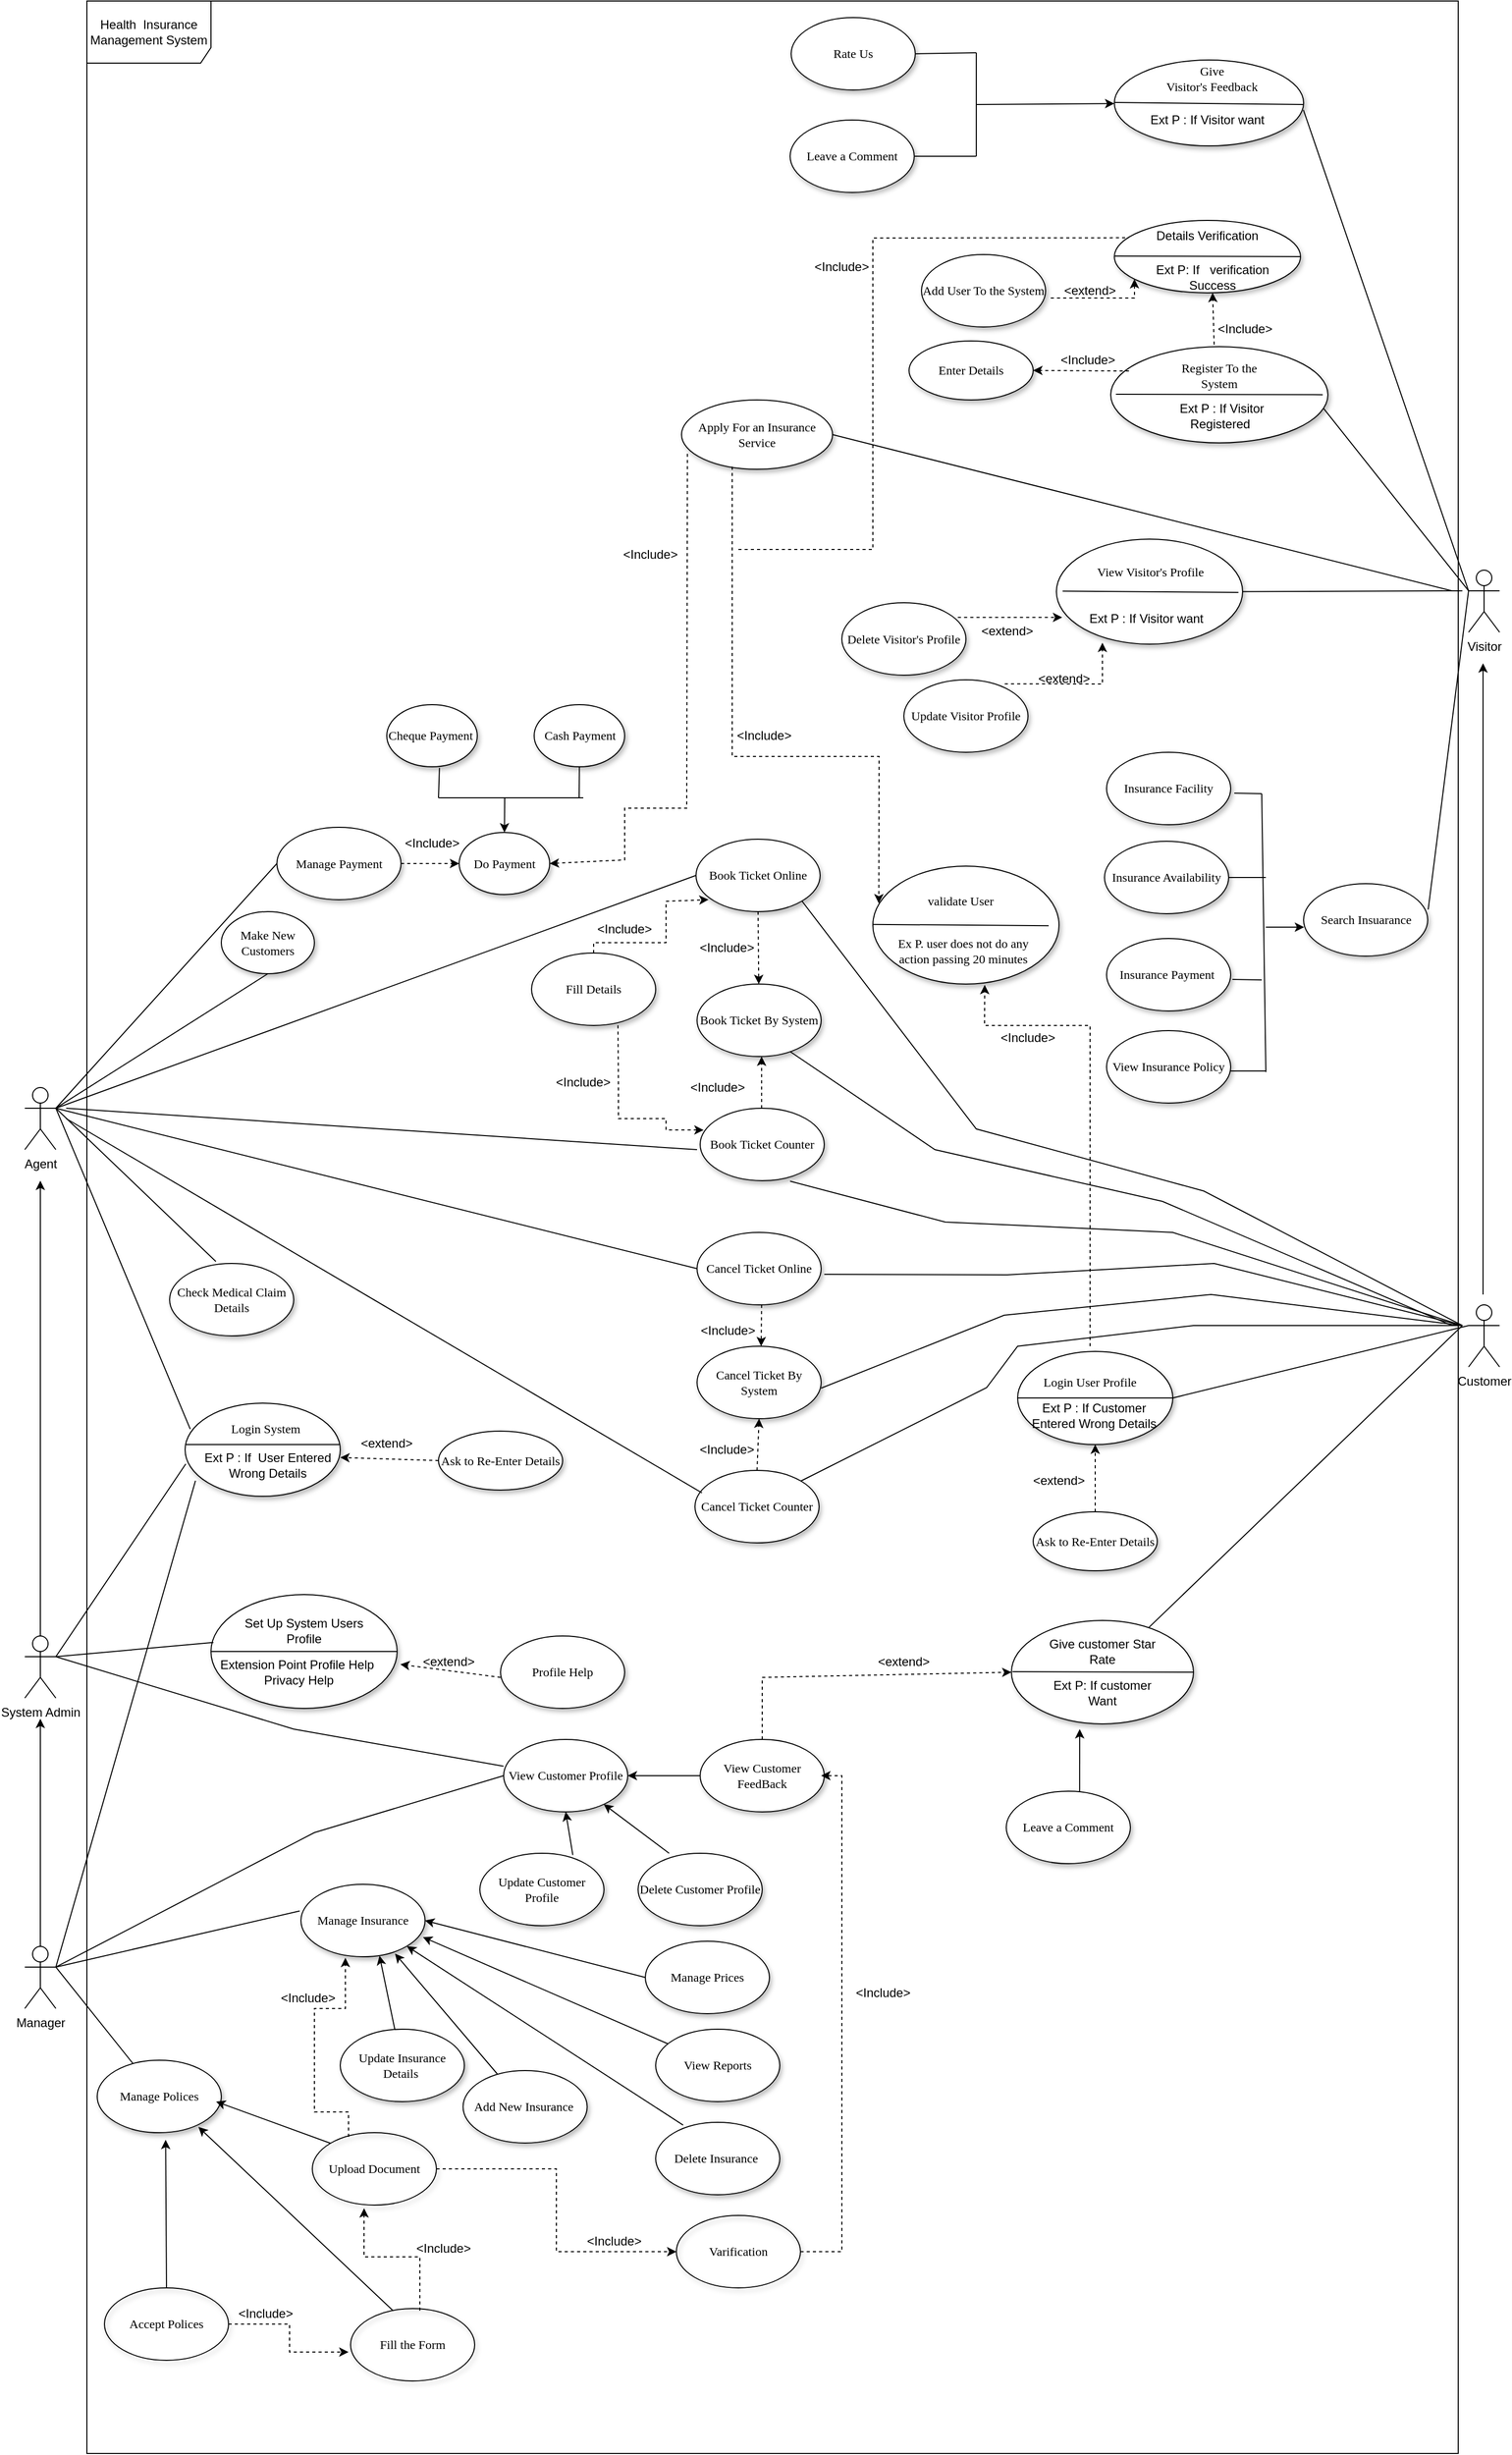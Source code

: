 <mxfile version="17.1.3" type="github"><diagram id="uJGwPPdDTHX9QC8XKyuE" name="Page-1"><mxGraphModel dx="1994" dy="2624" grid="1" gridSize="10" guides="1" tooltips="1" connect="1" arrows="1" fold="1" page="1" pageScale="1" pageWidth="850" pageHeight="1100" math="0" shadow="0"><root><mxCell id="0"/><mxCell id="1" parent="0"/><mxCell id="yKrnhrEs9fii8439QQP5-1" value="Health&amp;nbsp; Insurance Management System" style="shape=umlFrame;whiteSpace=wrap;html=1;width=120;height=60;" parent="1" vertex="1"><mxGeometry x="1500" y="-830" width="1326" height="2370" as="geometry"/></mxCell><mxCell id="yKrnhrEs9fii8439QQP5-2" value="" style="ellipse;whiteSpace=wrap;html=1;rounded=0;shadow=1;comic=0;labelBackgroundColor=none;strokeWidth=1;fontFamily=Verdana;fontSize=12;align=center;" parent="1" vertex="1"><mxGeometry x="1595" y="525" width="150" height="90" as="geometry"/></mxCell><mxCell id="yKrnhrEs9fii8439QQP5-3" value="System Admin" style="shape=umlActor;verticalLabelPosition=bottom;verticalAlign=top;html=1;outlineConnect=0;" parent="1" vertex="1"><mxGeometry x="1440" y="750" width="30" height="60" as="geometry"/></mxCell><mxCell id="yKrnhrEs9fii8439QQP5-4" value="&amp;lt;Include&amp;gt;" style="text;html=1;strokeColor=none;fillColor=none;align=center;verticalAlign=middle;whiteSpace=wrap;rounded=0;" parent="1" vertex="1"><mxGeometry x="2089" y="555" width="60" height="30" as="geometry"/></mxCell><mxCell id="yKrnhrEs9fii8439QQP5-5" value="Fill Details" style="ellipse;whiteSpace=wrap;html=1;rounded=0;shadow=1;comic=0;labelBackgroundColor=none;strokeWidth=1;fontFamily=Verdana;fontSize=12;align=center;" parent="1" vertex="1"><mxGeometry x="1930" y="90" width="120" height="70" as="geometry"/></mxCell><mxCell id="yKrnhrEs9fii8439QQP5-6" value="" style="endArrow=classic;html=1;rounded=0;dashed=1;entryX=0.101;entryY=0.835;entryDx=0;entryDy=0;entryPerimeter=0;" parent="1" source="yKrnhrEs9fii8439QQP5-5" target="yKrnhrEs9fii8439QQP5-52" edge="1"><mxGeometry width="50" height="50" relative="1" as="geometry"><mxPoint x="610" y="120" as="sourcePoint"/><mxPoint x="1990" y="260" as="targetPoint"/><Array as="points"><mxPoint x="1990" y="80"/><mxPoint x="2060" y="80"/><mxPoint x="2060" y="40"/></Array></mxGeometry></mxCell><mxCell id="yKrnhrEs9fii8439QQP5-7" value="" style="endArrow=classic;html=1;rounded=0;dashed=1;exitX=0.696;exitY=0.998;exitDx=0;exitDy=0;exitPerimeter=0;entryX=0.028;entryY=0.301;entryDx=0;entryDy=0;entryPerimeter=0;" parent="1" source="yKrnhrEs9fii8439QQP5-5" target="yKrnhrEs9fii8439QQP5-56" edge="1"><mxGeometry width="50" height="50" relative="1" as="geometry"><mxPoint x="722.677" y="254.663" as="sourcePoint"/><mxPoint x="1860" y="470" as="targetPoint"/><Array as="points"><mxPoint x="2014" y="220"/><mxPoint x="2014" y="250"/><mxPoint x="2060" y="250"/><mxPoint x="2060" y="261"/></Array></mxGeometry></mxCell><mxCell id="yKrnhrEs9fii8439QQP5-8" value="&amp;lt;Include&amp;gt;" style="text;html=1;strokeColor=none;fillColor=none;align=center;verticalAlign=middle;whiteSpace=wrap;rounded=0;" parent="1" vertex="1"><mxGeometry x="1803.75" y="-31.5" width="60" height="30" as="geometry"/></mxCell><mxCell id="yKrnhrEs9fii8439QQP5-9" value="Visitor" style="shape=umlActor;verticalLabelPosition=bottom;verticalAlign=top;html=1;outlineConnect=0;" parent="1" vertex="1"><mxGeometry x="2836" y="-280" width="30" height="60" as="geometry"/></mxCell><mxCell id="yKrnhrEs9fii8439QQP5-10" value="" style="ellipse;whiteSpace=wrap;html=1;rounded=0;shadow=1;comic=0;labelBackgroundColor=none;strokeWidth=1;fontFamily=Verdana;fontSize=12;align=center;" parent="1" vertex="1"><mxGeometry x="2490" y="-496" width="210" height="93" as="geometry"/></mxCell><mxCell id="yKrnhrEs9fii8439QQP5-12" value="&lt;span style=&quot;font-family: &amp;#34;verdana&amp;#34;&quot;&gt;Register To the System&lt;/span&gt;" style="text;html=1;strokeColor=none;fillColor=none;align=center;verticalAlign=middle;whiteSpace=wrap;rounded=0;" parent="1" vertex="1"><mxGeometry x="2550" y="-483" width="90" height="30" as="geometry"/></mxCell><mxCell id="yKrnhrEs9fii8439QQP5-13" value="" style="endArrow=none;html=1;rounded=0;exitX=0;exitY=0.5;exitDx=0;exitDy=0;entryX=1;entryY=0.5;entryDx=0;entryDy=0;" parent="1" edge="1"><mxGeometry width="50" height="50" relative="1" as="geometry"><mxPoint x="2495" y="-450.06" as="sourcePoint"/><mxPoint x="2695" y="-449.56" as="targetPoint"/></mxGeometry></mxCell><mxCell id="yKrnhrEs9fii8439QQP5-14" value="Enter Details" style="ellipse;whiteSpace=wrap;html=1;rounded=0;shadow=1;comic=0;labelBackgroundColor=none;strokeWidth=1;fontFamily=Verdana;fontSize=12;align=center;" parent="1" vertex="1"><mxGeometry x="2295" y="-501.5" width="120" height="57" as="geometry"/></mxCell><mxCell id="yKrnhrEs9fii8439QQP5-16" value="" style="endArrow=classic;html=1;rounded=0;dashed=1;exitX=0.084;exitY=0.253;exitDx=0;exitDy=0;entryX=1;entryY=0.5;entryDx=0;entryDy=0;exitPerimeter=0;" parent="1" source="yKrnhrEs9fii8439QQP5-10" target="yKrnhrEs9fii8439QQP5-14" edge="1"><mxGeometry width="50" height="50" relative="1" as="geometry"><mxPoint x="2483.36" y="-439.473" as="sourcePoint"/><mxPoint x="2590" y="-326.18" as="targetPoint"/><Array as="points"/></mxGeometry></mxCell><mxCell id="yKrnhrEs9fii8439QQP5-17" value="" style="ellipse;whiteSpace=wrap;html=1;rounded=0;shadow=1;comic=0;labelBackgroundColor=none;strokeWidth=1;fontFamily=Verdana;fontSize=12;align=center;" parent="1" vertex="1"><mxGeometry x="2493.5" y="-618" width="180" height="70" as="geometry"/></mxCell><mxCell id="yKrnhrEs9fii8439QQP5-18" value="Details Verification" style="text;html=1;strokeColor=none;fillColor=none;align=center;verticalAlign=middle;whiteSpace=wrap;rounded=0;" parent="1" vertex="1"><mxGeometry x="2531" y="-618" width="105" height="30" as="geometry"/></mxCell><mxCell id="yKrnhrEs9fii8439QQP5-19" value="Ext P: If&amp;nbsp; &amp;nbsp;verification Success" style="text;html=1;strokeColor=none;fillColor=none;align=center;verticalAlign=middle;whiteSpace=wrap;rounded=0;" parent="1" vertex="1"><mxGeometry x="2526" y="-578" width="125" height="30" as="geometry"/></mxCell><mxCell id="yKrnhrEs9fii8439QQP5-20" value="" style="endArrow=none;html=1;rounded=0;exitX=0;exitY=0.5;exitDx=0;exitDy=0;entryX=1;entryY=0.5;entryDx=0;entryDy=0;" parent="1" target="yKrnhrEs9fii8439QQP5-17" edge="1"><mxGeometry width="50" height="50" relative="1" as="geometry"><mxPoint x="2493.5" y="-583.5" as="sourcePoint"/><mxPoint x="2693.5" y="-583" as="targetPoint"/></mxGeometry></mxCell><mxCell id="yKrnhrEs9fii8439QQP5-21" value="" style="endArrow=classic;html=1;rounded=0;dashed=1;entryX=0.5;entryY=1;entryDx=0;entryDy=0;exitX=0;exitY=1;exitDx=0;exitDy=0;" parent="1" source="yKrnhrEs9fii8439QQP5-22" target="yKrnhrEs9fii8439QQP5-19" edge="1"><mxGeometry width="50" height="50" relative="1" as="geometry"><mxPoint x="2585" y="-471" as="sourcePoint"/><mxPoint x="2595" y="-368" as="targetPoint"/><Array as="points"/></mxGeometry></mxCell><mxCell id="yKrnhrEs9fii8439QQP5-22" value="&amp;lt;Include&amp;gt;" style="text;html=1;strokeColor=none;fillColor=none;align=center;verticalAlign=middle;whiteSpace=wrap;rounded=0;" parent="1" vertex="1"><mxGeometry x="2590" y="-528" width="60" height="30" as="geometry"/></mxCell><mxCell id="yKrnhrEs9fii8439QQP5-23" value="Add User To the System" style="ellipse;whiteSpace=wrap;html=1;rounded=0;shadow=1;comic=0;labelBackgroundColor=none;strokeWidth=1;fontFamily=Verdana;fontSize=12;align=center;" parent="1" vertex="1"><mxGeometry x="2307" y="-585" width="120" height="70" as="geometry"/></mxCell><mxCell id="yKrnhrEs9fii8439QQP5-24" value="" style="endArrow=classic;html=1;rounded=0;dashed=1;exitX=1.042;exitY=0.6;exitDx=0;exitDy=0;exitPerimeter=0;entryX=0.108;entryY=0.81;entryDx=0;entryDy=0;entryPerimeter=0;" parent="1" source="yKrnhrEs9fii8439QQP5-23" target="yKrnhrEs9fii8439QQP5-17" edge="1"><mxGeometry width="50" height="50" relative="1" as="geometry"><mxPoint x="2595" y="-308" as="sourcePoint"/><mxPoint x="2490" y="-580" as="targetPoint"/><Array as="points"><mxPoint x="2470" y="-543"/><mxPoint x="2513" y="-543"/></Array></mxGeometry></mxCell><mxCell id="yKrnhrEs9fii8439QQP5-25" value="&amp;lt;extend&amp;gt;" style="text;html=1;strokeColor=none;fillColor=none;align=center;verticalAlign=middle;whiteSpace=wrap;rounded=0;" parent="1" vertex="1"><mxGeometry x="2440" y="-565" width="60" height="30" as="geometry"/></mxCell><mxCell id="yKrnhrEs9fii8439QQP5-26" value="" style="endArrow=none;html=1;rounded=0;entryX=0;entryY=0.333;entryDx=0;entryDy=0;entryPerimeter=0;exitX=0.981;exitY=0.645;exitDx=0;exitDy=0;exitPerimeter=0;" parent="1" source="yKrnhrEs9fii8439QQP5-10" target="yKrnhrEs9fii8439QQP5-9" edge="1"><mxGeometry width="50" height="50" relative="1" as="geometry"><mxPoint x="2270" y="40" as="sourcePoint"/><mxPoint x="2320" y="-10" as="targetPoint"/></mxGeometry></mxCell><mxCell id="yKrnhrEs9fii8439QQP5-27" value="Search Insuarance" style="ellipse;whiteSpace=wrap;html=1;rounded=0;shadow=1;comic=0;labelBackgroundColor=none;strokeWidth=1;fontFamily=Verdana;fontSize=12;align=center;" parent="1" vertex="1"><mxGeometry x="2676.5" y="23" width="120" height="70" as="geometry"/></mxCell><mxCell id="yKrnhrEs9fii8439QQP5-28" value="" style="endArrow=none;html=1;rounded=0;exitX=0;exitY=0.333;exitDx=0;exitDy=0;exitPerimeter=0;entryX=1.004;entryY=0.357;entryDx=0;entryDy=0;entryPerimeter=0;" parent="1" source="yKrnhrEs9fii8439QQP5-9" target="yKrnhrEs9fii8439QQP5-27" edge="1"><mxGeometry width="50" height="50" relative="1" as="geometry"><mxPoint x="2270" y="150" as="sourcePoint"/><mxPoint x="2320" y="100" as="targetPoint"/></mxGeometry></mxCell><mxCell id="yKrnhrEs9fii8439QQP5-29" value="Insurance Facility" style="ellipse;whiteSpace=wrap;html=1;rounded=0;shadow=1;comic=0;labelBackgroundColor=none;strokeWidth=1;fontFamily=Verdana;fontSize=12;align=center;" parent="1" vertex="1"><mxGeometry x="2486" y="-104" width="120" height="70" as="geometry"/></mxCell><mxCell id="yKrnhrEs9fii8439QQP5-30" value="Insurance Availability" style="ellipse;whiteSpace=wrap;html=1;rounded=0;shadow=1;comic=0;labelBackgroundColor=none;strokeWidth=1;fontFamily=Verdana;fontSize=12;align=center;" parent="1" vertex="1"><mxGeometry x="2484" y="-18" width="120" height="70" as="geometry"/></mxCell><mxCell id="yKrnhrEs9fii8439QQP5-31" value="Insurance Payment&amp;nbsp;" style="ellipse;whiteSpace=wrap;html=1;rounded=0;shadow=1;comic=0;labelBackgroundColor=none;strokeWidth=1;fontFamily=Verdana;fontSize=12;align=center;" parent="1" vertex="1"><mxGeometry x="2486" y="76" width="120" height="70" as="geometry"/></mxCell><mxCell id="yKrnhrEs9fii8439QQP5-32" value="" style="endArrow=none;html=1;rounded=0;entryX=1.029;entryY=0.565;entryDx=0;entryDy=0;entryPerimeter=0;" parent="1" target="yKrnhrEs9fii8439QQP5-29" edge="1"><mxGeometry width="50" height="50" relative="1" as="geometry"><mxPoint x="2636" y="-64" as="sourcePoint"/><mxPoint x="2586" y="-24" as="targetPoint"/></mxGeometry></mxCell><mxCell id="yKrnhrEs9fii8439QQP5-33" value="" style="endArrow=none;html=1;rounded=0;entryX=1.014;entryY=0.565;entryDx=0;entryDy=0;entryPerimeter=0;" parent="1" target="yKrnhrEs9fii8439QQP5-31" edge="1"><mxGeometry width="50" height="50" relative="1" as="geometry"><mxPoint x="2636" y="116" as="sourcePoint"/><mxPoint x="2536" y="96" as="targetPoint"/></mxGeometry></mxCell><mxCell id="yKrnhrEs9fii8439QQP5-34" value="" style="endArrow=none;html=1;rounded=0;" parent="1" edge="1"><mxGeometry width="50" height="50" relative="1" as="geometry"><mxPoint x="2636" y="-64" as="sourcePoint"/><mxPoint x="2640" y="205" as="targetPoint"/></mxGeometry></mxCell><mxCell id="yKrnhrEs9fii8439QQP5-35" value="" style="endArrow=classic;html=1;rounded=0;entryX=0.004;entryY=0.6;entryDx=0;entryDy=0;entryPerimeter=0;" parent="1" target="yKrnhrEs9fii8439QQP5-27" edge="1"><mxGeometry width="50" height="50" relative="1" as="geometry"><mxPoint x="2640" y="65" as="sourcePoint"/><mxPoint x="2291" y="10" as="targetPoint"/></mxGeometry></mxCell><mxCell id="yKrnhrEs9fii8439QQP5-36" value="Customer" style="shape=umlActor;verticalLabelPosition=bottom;verticalAlign=top;html=1;outlineConnect=0;" parent="1" vertex="1"><mxGeometry x="2836" y="430" width="30" height="60" as="geometry"/></mxCell><mxCell id="yKrnhrEs9fii8439QQP5-37" value="" style="endArrow=classic;html=1;rounded=0;" parent="1" edge="1"><mxGeometry width="50" height="50" relative="1" as="geometry"><mxPoint x="2850" y="420" as="sourcePoint"/><mxPoint x="2850" y="-190" as="targetPoint"/></mxGeometry></mxCell><mxCell id="yKrnhrEs9fii8439QQP5-38" value="" style="ellipse;whiteSpace=wrap;html=1;rounded=0;shadow=1;comic=0;labelBackgroundColor=none;strokeWidth=1;fontFamily=Verdana;fontSize=12;align=center;" parent="1" vertex="1"><mxGeometry x="2400" y="475" width="150" height="90" as="geometry"/></mxCell><mxCell id="yKrnhrEs9fii8439QQP5-39" value="&lt;span style=&quot;font-family: &amp;#34;verdana&amp;#34;&quot;&gt;Login User Profile&lt;/span&gt;" style="text;html=1;strokeColor=none;fillColor=none;align=center;verticalAlign=middle;whiteSpace=wrap;rounded=0;" parent="1" vertex="1"><mxGeometry x="2410" y="490" width="120" height="30" as="geometry"/></mxCell><mxCell id="yKrnhrEs9fii8439QQP5-40" value="Ext P : If Customer Entered Wrong Details" style="text;html=1;strokeColor=none;fillColor=none;align=center;verticalAlign=middle;whiteSpace=wrap;rounded=0;" parent="1" vertex="1"><mxGeometry x="2404" y="522" width="140" height="30" as="geometry"/></mxCell><mxCell id="yKrnhrEs9fii8439QQP5-41" value="" style="endArrow=none;html=1;rounded=0;exitX=0;exitY=0.5;exitDx=0;exitDy=0;entryX=1;entryY=0.5;entryDx=0;entryDy=0;" parent="1" source="yKrnhrEs9fii8439QQP5-38" target="yKrnhrEs9fii8439QQP5-38" edge="1"><mxGeometry width="50" height="50" relative="1" as="geometry"><mxPoint x="2411.42" y="520.01" as="sourcePoint"/><mxPoint x="2540" y="520" as="targetPoint"/></mxGeometry></mxCell><mxCell id="yKrnhrEs9fii8439QQP5-42" value="Leave a Comment" style="ellipse;whiteSpace=wrap;html=1;rounded=0;shadow=1;comic=0;labelBackgroundColor=none;strokeWidth=1;fontFamily=Verdana;fontSize=12;align=center;" parent="1" vertex="1"><mxGeometry x="2389" y="900" width="120" height="70" as="geometry"/></mxCell><mxCell id="yKrnhrEs9fii8439QQP5-43" value="" style="endArrow=classic;html=1;rounded=0;dashed=1;exitX=0.5;exitY=0;exitDx=0;exitDy=0;entryX=0.5;entryY=1;entryDx=0;entryDy=0;" parent="1" source="yKrnhrEs9fii8439QQP5-47" target="yKrnhrEs9fii8439QQP5-38" edge="1"><mxGeometry width="50" height="50" relative="1" as="geometry"><mxPoint x="2378.96" y="640.98" as="sourcePoint"/><mxPoint x="2450" y="560" as="targetPoint"/><Array as="points"/></mxGeometry></mxCell><mxCell id="yKrnhrEs9fii8439QQP5-44" value="&amp;lt;extend&amp;gt;" style="text;html=1;strokeColor=none;fillColor=none;align=center;verticalAlign=middle;whiteSpace=wrap;rounded=0;" parent="1" vertex="1"><mxGeometry x="2410" y="585" width="60" height="30" as="geometry"/></mxCell><mxCell id="yKrnhrEs9fii8439QQP5-45" value="" style="endArrow=none;html=1;rounded=0;exitX=0;exitY=0.333;exitDx=0;exitDy=0;exitPerimeter=0;entryX=1;entryY=0.5;entryDx=0;entryDy=0;" parent="1" source="yKrnhrEs9fii8439QQP5-36" target="yKrnhrEs9fii8439QQP5-38" edge="1"><mxGeometry width="50" height="50" relative="1" as="geometry"><mxPoint x="2850" y="110" as="sourcePoint"/><mxPoint x="2747.98" y="114.99" as="targetPoint"/></mxGeometry></mxCell><mxCell id="yKrnhrEs9fii8439QQP5-46" value="" style="ellipse;whiteSpace=wrap;html=1;rounded=0;shadow=1;comic=0;labelBackgroundColor=none;strokeWidth=1;fontFamily=Verdana;fontSize=12;align=center;" parent="1" vertex="1"><mxGeometry x="2394" y="735" width="176" height="100" as="geometry"/></mxCell><mxCell id="yKrnhrEs9fii8439QQP5-47" value="Ask to Re-Enter Details" style="ellipse;whiteSpace=wrap;html=1;rounded=0;shadow=1;comic=0;labelBackgroundColor=none;strokeWidth=1;fontFamily=Verdana;fontSize=12;align=center;" parent="1" vertex="1"><mxGeometry x="2415" y="630" width="120" height="57" as="geometry"/></mxCell><mxCell id="yKrnhrEs9fii8439QQP5-48" value="Give customer Star Rate" style="text;html=1;strokeColor=none;fillColor=none;align=center;verticalAlign=middle;whiteSpace=wrap;rounded=0;" parent="1" vertex="1"><mxGeometry x="2427" y="750" width="110" height="30" as="geometry"/></mxCell><mxCell id="yKrnhrEs9fii8439QQP5-49" value="" style="endArrow=none;html=1;rounded=0;exitX=0;exitY=0.5;exitDx=0;exitDy=0;entryX=1;entryY=0.5;entryDx=0;entryDy=0;" parent="1" target="yKrnhrEs9fii8439QQP5-46" edge="1"><mxGeometry width="50" height="50" relative="1" as="geometry"><mxPoint x="2395" y="784.5" as="sourcePoint"/><mxPoint x="2545" y="784.5" as="targetPoint"/></mxGeometry></mxCell><mxCell id="yKrnhrEs9fii8439QQP5-50" value="Ext P: If customer Want" style="text;html=1;strokeColor=none;fillColor=none;align=center;verticalAlign=middle;whiteSpace=wrap;rounded=0;" parent="1" vertex="1"><mxGeometry x="2427" y="790" width="110" height="30" as="geometry"/></mxCell><mxCell id="yKrnhrEs9fii8439QQP5-51" value="" style="endArrow=none;html=1;rounded=0;" parent="1" target="yKrnhrEs9fii8439QQP5-46" edge="1"><mxGeometry width="50" height="50" relative="1" as="geometry"><mxPoint x="2830" y="450" as="sourcePoint"/><mxPoint x="2560" y="530" as="targetPoint"/></mxGeometry></mxCell><mxCell id="yKrnhrEs9fii8439QQP5-52" value="Book Ticket Online" style="ellipse;whiteSpace=wrap;html=1;rounded=0;shadow=1;comic=0;labelBackgroundColor=none;strokeWidth=1;fontFamily=Verdana;fontSize=12;align=center;" parent="1" vertex="1"><mxGeometry x="2089" y="-20" width="120" height="70" as="geometry"/></mxCell><mxCell id="yKrnhrEs9fii8439QQP5-53" value="Cancel Ticket Counter" style="ellipse;whiteSpace=wrap;html=1;rounded=0;shadow=1;comic=0;labelBackgroundColor=none;strokeWidth=1;fontFamily=Verdana;fontSize=12;align=center;" parent="1" vertex="1"><mxGeometry x="2088" y="590" width="120" height="70" as="geometry"/></mxCell><mxCell id="yKrnhrEs9fii8439QQP5-54" value="Cancel Ticket By System" style="ellipse;whiteSpace=wrap;html=1;rounded=0;shadow=1;comic=0;labelBackgroundColor=none;strokeWidth=1;fontFamily=Verdana;fontSize=12;align=center;" parent="1" vertex="1"><mxGeometry x="2090" y="470" width="120" height="70" as="geometry"/></mxCell><mxCell id="yKrnhrEs9fii8439QQP5-55" value="Cancel Ticket Online" style="ellipse;whiteSpace=wrap;html=1;rounded=0;shadow=1;comic=0;labelBackgroundColor=none;strokeWidth=1;fontFamily=Verdana;fontSize=12;align=center;" parent="1" vertex="1"><mxGeometry x="2090" y="360" width="120" height="70" as="geometry"/></mxCell><mxCell id="yKrnhrEs9fii8439QQP5-56" value="Book Ticket Counter" style="ellipse;whiteSpace=wrap;html=1;rounded=0;shadow=1;comic=0;labelBackgroundColor=none;strokeWidth=1;fontFamily=Verdana;fontSize=12;align=center;" parent="1" vertex="1"><mxGeometry x="2093" y="240" width="120" height="70" as="geometry"/></mxCell><mxCell id="yKrnhrEs9fii8439QQP5-57" value="Book Ticket By System" style="ellipse;whiteSpace=wrap;html=1;rounded=0;shadow=1;comic=0;labelBackgroundColor=none;strokeWidth=1;fontFamily=Verdana;fontSize=12;align=center;" parent="1" vertex="1"><mxGeometry x="2090" y="120" width="120" height="70" as="geometry"/></mxCell><mxCell id="yKrnhrEs9fii8439QQP5-58" value="" style="endArrow=none;html=1;rounded=0;entryX=1;entryY=0;entryDx=0;entryDy=0;" parent="1" target="yKrnhrEs9fii8439QQP5-53" edge="1"><mxGeometry width="50" height="50" relative="1" as="geometry"><mxPoint x="2830" y="450" as="sourcePoint"/><mxPoint x="2560" y="530" as="targetPoint"/><Array as="points"><mxPoint x="2570" y="450"/><mxPoint x="2400" y="470"/><mxPoint x="2370" y="510"/></Array></mxGeometry></mxCell><mxCell id="yKrnhrEs9fii8439QQP5-59" value="" style="endArrow=none;html=1;rounded=0;entryX=1;entryY=0;entryDx=0;entryDy=0;" parent="1" edge="1"><mxGeometry width="50" height="50" relative="1" as="geometry"><mxPoint x="2830" y="450" as="sourcePoint"/><mxPoint x="2210.002" y="510.508" as="targetPoint"/><Array as="points"><mxPoint x="2587" y="420"/><mxPoint x="2387" y="440"/></Array></mxGeometry></mxCell><mxCell id="yKrnhrEs9fii8439QQP5-60" value="" style="endArrow=none;html=1;rounded=0;entryX=1;entryY=0;entryDx=0;entryDy=0;" parent="1" edge="1"><mxGeometry width="50" height="50" relative="1" as="geometry"><mxPoint x="2830" y="450" as="sourcePoint"/><mxPoint x="2213.002" y="400.508" as="targetPoint"/><Array as="points"><mxPoint x="2590" y="390"/><mxPoint x="2390" y="401"/></Array></mxGeometry></mxCell><mxCell id="yKrnhrEs9fii8439QQP5-61" value="" style="endArrow=none;html=1;rounded=0;entryX=1;entryY=0;entryDx=0;entryDy=0;" parent="1" edge="1"><mxGeometry width="50" height="50" relative="1" as="geometry"><mxPoint x="2830" y="450" as="sourcePoint"/><mxPoint x="2180.002" y="310.508" as="targetPoint"/><Array as="points"><mxPoint x="2550" y="360"/><mxPoint x="2330" y="350"/></Array></mxGeometry></mxCell><mxCell id="yKrnhrEs9fii8439QQP5-62" value="" style="endArrow=none;html=1;rounded=0;entryX=1;entryY=0;entryDx=0;entryDy=0;" parent="1" edge="1"><mxGeometry width="50" height="50" relative="1" as="geometry"><mxPoint x="2820" y="450" as="sourcePoint"/><mxPoint x="2180.002" y="185.258" as="targetPoint"/><Array as="points"><mxPoint x="2540" y="330"/><mxPoint x="2320" y="280"/></Array></mxGeometry></mxCell><mxCell id="yKrnhrEs9fii8439QQP5-63" value="" style="endArrow=none;html=1;rounded=0;entryX=1;entryY=1;entryDx=0;entryDy=0;" parent="1" target="yKrnhrEs9fii8439QQP5-52" edge="1"><mxGeometry width="50" height="50" relative="1" as="geometry"><mxPoint x="2830" y="450" as="sourcePoint"/><mxPoint x="2190.002" y="195.258" as="targetPoint"/><Array as="points"><mxPoint x="2580" y="320"/><mxPoint x="2360" y="260"/></Array></mxGeometry></mxCell><mxCell id="yKrnhrEs9fii8439QQP5-64" value="" style="endArrow=classic;html=1;rounded=0;dashed=1;exitX=0.5;exitY=1;exitDx=0;exitDy=0;" parent="1" source="yKrnhrEs9fii8439QQP5-52" target="yKrnhrEs9fii8439QQP5-57" edge="1"><mxGeometry width="50" height="50" relative="1" as="geometry"><mxPoint x="1610" y="330" as="sourcePoint"/><mxPoint x="1600" y="400" as="targetPoint"/><Array as="points"/></mxGeometry></mxCell><mxCell id="yKrnhrEs9fii8439QQP5-65" value="" style="endArrow=classic;html=1;rounded=0;dashed=1;" parent="1" edge="1"><mxGeometry width="50" height="50" relative="1" as="geometry"><mxPoint x="2152.41" y="430" as="sourcePoint"/><mxPoint x="2152" y="470" as="targetPoint"/><Array as="points"/></mxGeometry></mxCell><mxCell id="yKrnhrEs9fii8439QQP5-66" value="" style="endArrow=classic;html=1;rounded=0;dashed=1;exitX=0.5;exitY=0;exitDx=0;exitDy=0;entryX=0.5;entryY=1;entryDx=0;entryDy=0;" parent="1" source="yKrnhrEs9fii8439QQP5-53" target="yKrnhrEs9fii8439QQP5-54" edge="1"><mxGeometry width="50" height="50" relative="1" as="geometry"><mxPoint x="1848.96" y="598.49" as="sourcePoint"/><mxPoint x="1840" y="541.5" as="targetPoint"/><Array as="points"/></mxGeometry></mxCell><mxCell id="yKrnhrEs9fii8439QQP5-67" value="&amp;lt;Include&amp;gt;" style="text;html=1;strokeColor=none;fillColor=none;align=center;verticalAlign=middle;whiteSpace=wrap;rounded=0;" parent="1" vertex="1"><mxGeometry x="2090" y="440" width="60" height="30" as="geometry"/></mxCell><mxCell id="yKrnhrEs9fii8439QQP5-68" value="" style="endArrow=classic;html=1;rounded=0;dashed=1;exitX=0.5;exitY=0;exitDx=0;exitDy=0;entryX=0.5;entryY=1;entryDx=0;entryDy=0;" parent="1" edge="1"><mxGeometry width="50" height="50" relative="1" as="geometry"><mxPoint x="2152.41" y="240" as="sourcePoint"/><mxPoint x="2152.41" y="190" as="targetPoint"/><Array as="points"/></mxGeometry></mxCell><mxCell id="yKrnhrEs9fii8439QQP5-69" value="&amp;lt;Include&amp;gt;" style="text;html=1;strokeColor=none;fillColor=none;align=center;verticalAlign=middle;whiteSpace=wrap;rounded=0;" parent="1" vertex="1"><mxGeometry x="2080" y="205" width="60" height="30" as="geometry"/></mxCell><mxCell id="yKrnhrEs9fii8439QQP5-70" value="&amp;lt;Include&amp;gt;" style="text;html=1;strokeColor=none;fillColor=none;align=center;verticalAlign=middle;whiteSpace=wrap;rounded=0;" parent="1" vertex="1"><mxGeometry x="2089" y="70" width="60" height="30" as="geometry"/></mxCell><mxCell id="yKrnhrEs9fii8439QQP5-71" value="&amp;lt;Include&amp;gt;" style="text;html=1;strokeColor=none;fillColor=none;align=center;verticalAlign=middle;whiteSpace=wrap;rounded=0;" parent="1" vertex="1"><mxGeometry x="1990" y="52" width="60" height="30" as="geometry"/></mxCell><mxCell id="yKrnhrEs9fii8439QQP5-72" value="&amp;lt;Include&amp;gt;" style="text;html=1;strokeColor=none;fillColor=none;align=center;verticalAlign=middle;whiteSpace=wrap;rounded=0;" parent="1" vertex="1"><mxGeometry x="1950" y="200" width="60" height="30" as="geometry"/></mxCell><mxCell id="yKrnhrEs9fii8439QQP5-73" value="Agent" style="shape=umlActor;verticalLabelPosition=bottom;verticalAlign=top;html=1;outlineConnect=0;" parent="1" vertex="1"><mxGeometry x="1440" y="220" width="30" height="60" as="geometry"/></mxCell><mxCell id="yKrnhrEs9fii8439QQP5-74" value="Make New Customers" style="ellipse;whiteSpace=wrap;html=1;rounded=0;shadow=1;comic=0;labelBackgroundColor=none;strokeWidth=1;fontFamily=Verdana;fontSize=12;align=center;" parent="1" vertex="1"><mxGeometry x="1630" y="50" width="90" height="60" as="geometry"/></mxCell><mxCell id="yKrnhrEs9fii8439QQP5-75" value="" style="endArrow=classic;html=1;rounded=0;exitX=0.5;exitY=0;exitDx=0;exitDy=0;exitPerimeter=0;" parent="1" source="yKrnhrEs9fii8439QQP5-3" edge="1"><mxGeometry width="50" height="50" relative="1" as="geometry"><mxPoint x="1640" y="250" as="sourcePoint"/><mxPoint x="1455" y="310" as="targetPoint"/></mxGeometry></mxCell><mxCell id="yKrnhrEs9fii8439QQP5-76" value="" style="endArrow=none;html=1;rounded=0;exitX=1;exitY=0.333;exitDx=0;exitDy=0;exitPerimeter=0;entryX=0.5;entryY=1;entryDx=0;entryDy=0;" parent="1" source="yKrnhrEs9fii8439QQP5-73" target="yKrnhrEs9fii8439QQP5-74" edge="1"><mxGeometry width="50" height="50" relative="1" as="geometry"><mxPoint x="1640" y="250" as="sourcePoint"/><mxPoint x="1690" y="200" as="targetPoint"/></mxGeometry></mxCell><mxCell id="yKrnhrEs9fii8439QQP5-77" value="Check Medical Claim Details" style="ellipse;whiteSpace=wrap;html=1;rounded=0;shadow=1;comic=0;labelBackgroundColor=none;strokeWidth=1;fontFamily=Verdana;fontSize=12;align=center;" parent="1" vertex="1"><mxGeometry x="1580" y="390" width="120" height="70" as="geometry"/></mxCell><mxCell id="yKrnhrEs9fii8439QQP5-78" value="" style="endArrow=none;html=1;rounded=0;exitX=1;exitY=0.333;exitDx=0;exitDy=0;exitPerimeter=0;entryX=0.373;entryY=-0.027;entryDx=0;entryDy=0;entryPerimeter=0;" parent="1" source="yKrnhrEs9fii8439QQP5-73" target="yKrnhrEs9fii8439QQP5-77" edge="1"><mxGeometry width="50" height="50" relative="1" as="geometry"><mxPoint x="1480" y="250" as="sourcePoint"/><mxPoint x="1615" y="-90" as="targetPoint"/></mxGeometry></mxCell><mxCell id="yKrnhrEs9fii8439QQP5-79" value="Manage Insurance" style="ellipse;whiteSpace=wrap;html=1;rounded=0;shadow=1;comic=0;labelBackgroundColor=none;strokeWidth=1;fontFamily=Verdana;fontSize=12;align=center;" parent="1" vertex="1"><mxGeometry x="1707" y="990" width="120" height="70" as="geometry"/></mxCell><mxCell id="yKrnhrEs9fii8439QQP5-80" value="Manage Polices" style="ellipse;whiteSpace=wrap;html=1;rounded=0;shadow=1;comic=0;labelBackgroundColor=none;strokeWidth=1;fontFamily=Verdana;fontSize=12;align=center;" parent="1" vertex="1"><mxGeometry x="1510" y="1160" width="120" height="70" as="geometry"/></mxCell><mxCell id="yKrnhrEs9fii8439QQP5-81" value="Profile Help" style="ellipse;whiteSpace=wrap;html=1;rounded=0;shadow=1;comic=0;labelBackgroundColor=none;strokeWidth=1;fontFamily=Verdana;fontSize=12;align=center;" parent="1" vertex="1"><mxGeometry x="1900" y="750" width="120" height="70" as="geometry"/></mxCell><mxCell id="yKrnhrEs9fii8439QQP5-82" value="&amp;lt;extend&amp;gt;" style="text;html=1;strokeColor=none;fillColor=none;align=center;verticalAlign=middle;whiteSpace=wrap;rounded=0;" parent="1" vertex="1"><mxGeometry x="1820" y="760" width="60" height="30" as="geometry"/></mxCell><mxCell id="yKrnhrEs9fii8439QQP5-83" value="&amp;nbsp;" style="ellipse;whiteSpace=wrap;html=1;rounded=0;shadow=1;comic=0;labelBackgroundColor=none;strokeWidth=1;fontFamily=Verdana;fontSize=12;align=center;" parent="1" vertex="1"><mxGeometry x="1620" y="710" width="180" height="110" as="geometry"/></mxCell><mxCell id="yKrnhrEs9fii8439QQP5-84" value="Set Up System Users Profile" style="text;html=1;strokeColor=none;fillColor=none;align=center;verticalAlign=middle;whiteSpace=wrap;rounded=0;" parent="1" vertex="1"><mxGeometry x="1650" y="730" width="120" height="30" as="geometry"/></mxCell><mxCell id="yKrnhrEs9fii8439QQP5-85" value="Extension Point Profile Help&amp;nbsp;&lt;br&gt;Privacy Help" style="text;html=1;strokeColor=none;fillColor=none;align=center;verticalAlign=middle;whiteSpace=wrap;rounded=0;" parent="1" vertex="1"><mxGeometry x="1620" y="770" width="170" height="30" as="geometry"/></mxCell><mxCell id="yKrnhrEs9fii8439QQP5-86" value="" style="endArrow=none;html=1;rounded=0;exitX=0;exitY=0.5;exitDx=0;exitDy=0;entryX=1;entryY=0.5;entryDx=0;entryDy=0;" parent="1" edge="1"><mxGeometry width="50" height="50" relative="1" as="geometry"><mxPoint x="1620" y="765" as="sourcePoint"/><mxPoint x="1800" y="765" as="targetPoint"/></mxGeometry></mxCell><mxCell id="yKrnhrEs9fii8439QQP5-87" value="" style="endArrow=classic;html=1;rounded=0;dashed=1;entryX=1.017;entryY=0.613;entryDx=0;entryDy=0;entryPerimeter=0;" parent="1" target="yKrnhrEs9fii8439QQP5-83" edge="1"><mxGeometry width="50" height="50" relative="1" as="geometry"><mxPoint x="1900" y="790" as="sourcePoint"/><mxPoint x="1789.12" y="801.82" as="targetPoint"/><Array as="points"/></mxGeometry></mxCell><mxCell id="yKrnhrEs9fii8439QQP5-88" value="" style="endArrow=none;html=1;rounded=0;exitX=1;exitY=0.333;exitDx=0;exitDy=0;exitPerimeter=0;entryX=0.013;entryY=0.421;entryDx=0;entryDy=0;entryPerimeter=0;" parent="1" source="yKrnhrEs9fii8439QQP5-3" target="yKrnhrEs9fii8439QQP5-83" edge="1"><mxGeometry width="50" height="50" relative="1" as="geometry"><mxPoint x="1480" y="250" as="sourcePoint"/><mxPoint x="1630" y="830" as="targetPoint"/></mxGeometry></mxCell><mxCell id="yKrnhrEs9fii8439QQP5-89" value="" style="endArrow=none;html=1;rounded=0;exitX=1;exitY=0.333;exitDx=0;exitDy=0;exitPerimeter=0;entryX=-0.01;entryY=0.368;entryDx=0;entryDy=0;entryPerimeter=0;" parent="1" source="yKrnhrEs9fii8439QQP5-124" target="yKrnhrEs9fii8439QQP5-79" edge="1"><mxGeometry width="50" height="50" relative="1" as="geometry"><mxPoint x="1480" y="780" as="sourcePoint"/><mxPoint x="1652.34" y="846.31" as="targetPoint"/></mxGeometry></mxCell><mxCell id="yKrnhrEs9fii8439QQP5-90" value="" style="endArrow=none;html=1;rounded=0;exitX=1;exitY=0.333;exitDx=0;exitDy=0;exitPerimeter=0;" parent="1" source="yKrnhrEs9fii8439QQP5-124" target="yKrnhrEs9fii8439QQP5-80" edge="1"><mxGeometry width="50" height="50" relative="1" as="geometry"><mxPoint x="1470" y="770" as="sourcePoint"/><mxPoint x="1728.8" y="975.76" as="targetPoint"/></mxGeometry></mxCell><mxCell id="yKrnhrEs9fii8439QQP5-91" value="" style="endArrow=none;html=1;rounded=0;exitX=1;exitY=0.333;exitDx=0;exitDy=0;exitPerimeter=0;entryX=0.056;entryY=0.31;entryDx=0;entryDy=0;entryPerimeter=0;" parent="1" target="yKrnhrEs9fii8439QQP5-53" edge="1"><mxGeometry width="50" height="50" relative="1" as="geometry"><mxPoint x="1480" y="250" as="sourcePoint"/><mxPoint x="1574.76" y="438.11" as="targetPoint"/></mxGeometry></mxCell><mxCell id="yKrnhrEs9fii8439QQP5-92" value="" style="endArrow=none;html=1;rounded=0;entryX=0;entryY=0.5;entryDx=0;entryDy=0;" parent="1" target="yKrnhrEs9fii8439QQP5-55" edge="1"><mxGeometry width="50" height="50" relative="1" as="geometry"><mxPoint x="1470" y="240" as="sourcePoint"/><mxPoint x="2106.72" y="621.7" as="targetPoint"/></mxGeometry></mxCell><mxCell id="yKrnhrEs9fii8439QQP5-93" value="" style="endArrow=none;html=1;rounded=0;" parent="1" edge="1"><mxGeometry width="50" height="50" relative="1" as="geometry"><mxPoint x="1480" y="240" as="sourcePoint"/><mxPoint x="2090" y="280" as="targetPoint"/></mxGeometry></mxCell><mxCell id="yKrnhrEs9fii8439QQP5-94" value="" style="endArrow=none;html=1;rounded=0;exitX=1;exitY=0.333;exitDx=0;exitDy=0;exitPerimeter=0;entryX=0;entryY=0.5;entryDx=0;entryDy=0;" parent="1" source="yKrnhrEs9fii8439QQP5-73" target="yKrnhrEs9fii8439QQP5-52" edge="1"><mxGeometry width="50" height="50" relative="1" as="geometry"><mxPoint x="1490" y="250" as="sourcePoint"/><mxPoint x="2100" y="290" as="targetPoint"/></mxGeometry></mxCell><mxCell id="yKrnhrEs9fii8439QQP5-95" value="Manage Payment" style="ellipse;whiteSpace=wrap;html=1;rounded=0;shadow=1;comic=0;labelBackgroundColor=none;strokeWidth=1;fontFamily=Verdana;fontSize=12;align=center;" parent="1" vertex="1"><mxGeometry x="1683.75" y="-31.5" width="120" height="70" as="geometry"/></mxCell><mxCell id="yKrnhrEs9fii8439QQP5-96" value="Do Payment" style="ellipse;whiteSpace=wrap;html=1;rounded=0;shadow=1;comic=0;labelBackgroundColor=none;strokeWidth=1;fontFamily=Verdana;fontSize=12;align=center;" parent="1" vertex="1"><mxGeometry x="1860" y="-26.5" width="87.5" height="60" as="geometry"/></mxCell><mxCell id="yKrnhrEs9fii8439QQP5-97" value="Cheque Payment&amp;nbsp;" style="ellipse;whiteSpace=wrap;html=1;rounded=0;shadow=1;comic=0;labelBackgroundColor=none;strokeWidth=1;fontFamily=Verdana;fontSize=12;align=center;" parent="1" vertex="1"><mxGeometry x="1790" y="-150" width="87.5" height="60" as="geometry"/></mxCell><mxCell id="yKrnhrEs9fii8439QQP5-98" value="Cash Payment" style="ellipse;whiteSpace=wrap;html=1;rounded=0;shadow=1;comic=0;labelBackgroundColor=none;strokeWidth=1;fontFamily=Verdana;fontSize=12;align=center;" parent="1" vertex="1"><mxGeometry x="1932.5" y="-150" width="87.5" height="60" as="geometry"/></mxCell><mxCell id="yKrnhrEs9fii8439QQP5-99" value="" style="endArrow=none;html=1;rounded=0;" parent="1" edge="1"><mxGeometry width="50" height="50" relative="1" as="geometry"><mxPoint x="1980" y="-60" as="sourcePoint"/><mxPoint x="1840" y="-60" as="targetPoint"/></mxGeometry></mxCell><mxCell id="yKrnhrEs9fii8439QQP5-100" value="" style="endArrow=none;html=1;rounded=0;exitX=0.582;exitY=1.019;exitDx=0;exitDy=0;exitPerimeter=0;" parent="1" source="yKrnhrEs9fii8439QQP5-97" edge="1"><mxGeometry width="50" height="50" relative="1" as="geometry"><mxPoint x="1710" y="600" as="sourcePoint"/><mxPoint x="1840" y="-60" as="targetPoint"/></mxGeometry></mxCell><mxCell id="yKrnhrEs9fii8439QQP5-101" value="" style="endArrow=none;html=1;rounded=0;entryX=0.5;entryY=1;entryDx=0;entryDy=0;" parent="1" target="yKrnhrEs9fii8439QQP5-98" edge="1"><mxGeometry width="50" height="50" relative="1" as="geometry"><mxPoint x="1976" y="-60" as="sourcePoint"/><mxPoint x="1580" y="510" as="targetPoint"/></mxGeometry></mxCell><mxCell id="yKrnhrEs9fii8439QQP5-102" value="" style="endArrow=classic;html=1;rounded=0;dashed=1;exitX=1;exitY=0.5;exitDx=0;exitDy=0;entryX=0;entryY=0.5;entryDx=0;entryDy=0;" parent="1" source="yKrnhrEs9fii8439QQP5-95" target="yKrnhrEs9fii8439QQP5-96" edge="1"><mxGeometry width="50" height="50" relative="1" as="geometry"><mxPoint x="2162.41" y="250" as="sourcePoint"/><mxPoint x="2162.41" y="200" as="targetPoint"/><Array as="points"/></mxGeometry></mxCell><mxCell id="yKrnhrEs9fii8439QQP5-103" value="" style="endArrow=classic;html=1;rounded=0;entryX=0.5;entryY=0;entryDx=0;entryDy=0;" parent="1" target="yKrnhrEs9fii8439QQP5-96" edge="1"><mxGeometry width="50" height="50" relative="1" as="geometry"><mxPoint x="1904" y="-60" as="sourcePoint"/><mxPoint x="1760" y="620" as="targetPoint"/></mxGeometry></mxCell><mxCell id="yKrnhrEs9fii8439QQP5-104" value="" style="endArrow=none;html=1;rounded=0;exitX=1;exitY=0.333;exitDx=0;exitDy=0;exitPerimeter=0;entryX=0;entryY=0.5;entryDx=0;entryDy=0;" parent="1" source="yKrnhrEs9fii8439QQP5-73" target="yKrnhrEs9fii8439QQP5-95" edge="1"><mxGeometry width="50" height="50" relative="1" as="geometry"><mxPoint x="1480" y="250" as="sourcePoint"/><mxPoint x="1634.76" y="398.11" as="targetPoint"/></mxGeometry></mxCell><mxCell id="yKrnhrEs9fii8439QQP5-105" value="View Customer Profile" style="ellipse;whiteSpace=wrap;html=1;rounded=0;shadow=1;comic=0;labelBackgroundColor=none;strokeWidth=1;fontFamily=Verdana;fontSize=12;align=center;" parent="1" vertex="1"><mxGeometry x="1903" y="850" width="120" height="70" as="geometry"/></mxCell><mxCell id="yKrnhrEs9fii8439QQP5-106" value="Update Customer Profile" style="ellipse;whiteSpace=wrap;html=1;rounded=0;shadow=1;comic=0;labelBackgroundColor=none;strokeWidth=1;fontFamily=Verdana;fontSize=12;align=center;" parent="1" vertex="1"><mxGeometry x="1880" y="960" width="120" height="70" as="geometry"/></mxCell><mxCell id="yKrnhrEs9fii8439QQP5-107" value="" style="endArrow=classic;html=1;rounded=0;exitX=0.591;exitY=0.009;exitDx=0;exitDy=0;exitPerimeter=0;entryX=0.375;entryY=1.05;entryDx=0;entryDy=0;entryPerimeter=0;" parent="1" source="yKrnhrEs9fii8439QQP5-42" target="yKrnhrEs9fii8439QQP5-46" edge="1"><mxGeometry width="50" height="50" relative="1" as="geometry"><mxPoint x="2070" y="850" as="sourcePoint"/><mxPoint x="2120" y="800" as="targetPoint"/></mxGeometry></mxCell><mxCell id="yKrnhrEs9fii8439QQP5-108" value="View Customer FeedBack" style="ellipse;whiteSpace=wrap;html=1;rounded=0;shadow=1;comic=0;labelBackgroundColor=none;strokeWidth=1;fontFamily=Verdana;fontSize=12;align=center;" parent="1" vertex="1"><mxGeometry x="2093" y="850" width="120" height="70" as="geometry"/></mxCell><mxCell id="yKrnhrEs9fii8439QQP5-109" value="Delete Customer Profile" style="ellipse;whiteSpace=wrap;html=1;rounded=0;shadow=1;comic=0;labelBackgroundColor=none;strokeWidth=1;fontFamily=Verdana;fontSize=12;align=center;" parent="1" vertex="1"><mxGeometry x="2033" y="960" width="120" height="70" as="geometry"/></mxCell><mxCell id="yKrnhrEs9fii8439QQP5-110" value="" style="endArrow=classic;html=1;rounded=0;exitX=0.749;exitY=0.024;exitDx=0;exitDy=0;exitPerimeter=0;entryX=0.5;entryY=1;entryDx=0;entryDy=0;" parent="1" source="yKrnhrEs9fii8439QQP5-106" target="yKrnhrEs9fii8439QQP5-105" edge="1"><mxGeometry width="50" height="50" relative="1" as="geometry"><mxPoint x="2393.92" y="860.63" as="sourcePoint"/><mxPoint x="2433" y="800" as="targetPoint"/></mxGeometry></mxCell><mxCell id="yKrnhrEs9fii8439QQP5-111" value="" style="endArrow=classic;html=1;rounded=0;exitX=0.25;exitY=0;exitDx=0;exitDy=0;exitPerimeter=0;" parent="1" source="yKrnhrEs9fii8439QQP5-109" target="yKrnhrEs9fii8439QQP5-105" edge="1"><mxGeometry width="50" height="50" relative="1" as="geometry"><mxPoint x="1972.88" y="961.68" as="sourcePoint"/><mxPoint x="1973" y="930" as="targetPoint"/></mxGeometry></mxCell><mxCell id="yKrnhrEs9fii8439QQP5-112" value="" style="endArrow=classic;html=1;rounded=0;exitX=0;exitY=0.5;exitDx=0;exitDy=0;entryX=1;entryY=0.5;entryDx=0;entryDy=0;" parent="1" source="yKrnhrEs9fii8439QQP5-108" target="yKrnhrEs9fii8439QQP5-105" edge="1"><mxGeometry width="50" height="50" relative="1" as="geometry"><mxPoint x="2073" y="970" as="sourcePoint"/><mxPoint x="2009.917" y="922.591" as="targetPoint"/></mxGeometry></mxCell><mxCell id="yKrnhrEs9fii8439QQP5-113" value="" style="endArrow=none;html=1;rounded=0;entryX=-0.001;entryY=0.37;entryDx=0;entryDy=0;entryPerimeter=0;" parent="1" target="yKrnhrEs9fii8439QQP5-105" edge="1"><mxGeometry width="50" height="50" relative="1" as="geometry"><mxPoint x="1470" y="770" as="sourcePoint"/><mxPoint x="1728.8" y="975.76" as="targetPoint"/><Array as="points"><mxPoint x="1700" y="840"/></Array></mxGeometry></mxCell><mxCell id="yKrnhrEs9fii8439QQP5-114" value="" style="endArrow=classic;html=1;rounded=0;dashed=1;exitX=0.5;exitY=0;exitDx=0;exitDy=0;entryX=0;entryY=0.5;entryDx=0;entryDy=0;" parent="1" source="yKrnhrEs9fii8439QQP5-108" target="yKrnhrEs9fii8439QQP5-46" edge="1"><mxGeometry width="50" height="50" relative="1" as="geometry"><mxPoint x="2485" y="640" as="sourcePoint"/><mxPoint x="2485" y="575.0" as="targetPoint"/><Array as="points"><mxPoint x="2153" y="790"/></Array></mxGeometry></mxCell><mxCell id="yKrnhrEs9fii8439QQP5-115" value="&amp;lt;extend&amp;gt;" style="text;html=1;strokeColor=none;fillColor=none;align=center;verticalAlign=middle;whiteSpace=wrap;rounded=0;" parent="1" vertex="1"><mxGeometry x="2260" y="760" width="60" height="30" as="geometry"/></mxCell><mxCell id="yKrnhrEs9fii8439QQP5-116" value="&lt;span style=&quot;font-family: &amp;#34;verdana&amp;#34;&quot;&gt;Login System&lt;/span&gt;" style="text;html=1;strokeColor=none;fillColor=none;align=center;verticalAlign=middle;whiteSpace=wrap;rounded=0;" parent="1" vertex="1"><mxGeometry x="1613" y="535" width="120" height="30" as="geometry"/></mxCell><mxCell id="yKrnhrEs9fii8439QQP5-117" value="Ext P : If&amp;nbsp; User Entered Wrong Details" style="text;html=1;strokeColor=none;fillColor=none;align=center;verticalAlign=middle;whiteSpace=wrap;rounded=0;" parent="1" vertex="1"><mxGeometry x="1605" y="570" width="140" height="30" as="geometry"/></mxCell><mxCell id="yKrnhrEs9fii8439QQP5-118" value="" style="endArrow=none;html=1;rounded=0;exitX=0;exitY=0.5;exitDx=0;exitDy=0;entryX=1;entryY=0.5;entryDx=0;entryDy=0;" parent="1" edge="1"><mxGeometry width="50" height="50" relative="1" as="geometry"><mxPoint x="1595.0" y="565.0" as="sourcePoint"/><mxPoint x="1745.0" y="565.0" as="targetPoint"/></mxGeometry></mxCell><mxCell id="yKrnhrEs9fii8439QQP5-119" value="Ask to Re-Enter Details" style="ellipse;whiteSpace=wrap;html=1;rounded=0;shadow=1;comic=0;labelBackgroundColor=none;strokeWidth=1;fontFamily=Verdana;fontSize=12;align=center;" parent="1" vertex="1"><mxGeometry x="1840" y="552" width="120" height="57" as="geometry"/></mxCell><mxCell id="yKrnhrEs9fii8439QQP5-120" value="&amp;lt;extend&amp;gt;" style="text;html=1;strokeColor=none;fillColor=none;align=center;verticalAlign=middle;whiteSpace=wrap;rounded=0;" parent="1" vertex="1"><mxGeometry x="1760" y="549" width="60" height="30" as="geometry"/></mxCell><mxCell id="yKrnhrEs9fii8439QQP5-121" value="" style="endArrow=classic;html=1;rounded=0;dashed=1;entryX=1;entryY=0.25;entryDx=0;entryDy=0;exitX=0;exitY=0.5;exitDx=0;exitDy=0;" parent="1" source="yKrnhrEs9fii8439QQP5-119" target="yKrnhrEs9fii8439QQP5-117" edge="1"><mxGeometry width="50" height="50" relative="1" as="geometry"><mxPoint x="1790" y="580" as="sourcePoint"/><mxPoint x="2485" y="575.0" as="targetPoint"/><Array as="points"/></mxGeometry></mxCell><mxCell id="yKrnhrEs9fii8439QQP5-122" value="" style="endArrow=none;html=1;rounded=0;exitX=0.033;exitY=0.278;exitDx=0;exitDy=0;exitPerimeter=0;entryX=1;entryY=0.333;entryDx=0;entryDy=0;entryPerimeter=0;" parent="1" source="yKrnhrEs9fii8439QQP5-2" target="yKrnhrEs9fii8439QQP5-73" edge="1"><mxGeometry width="50" height="50" relative="1" as="geometry"><mxPoint x="2846" y="460" as="sourcePoint"/><mxPoint x="2560.0" y="530.0" as="targetPoint"/></mxGeometry></mxCell><mxCell id="yKrnhrEs9fii8439QQP5-123" value="" style="endArrow=none;html=1;rounded=0;entryX=0.004;entryY=0.653;entryDx=0;entryDy=0;entryPerimeter=0;" parent="1" target="yKrnhrEs9fii8439QQP5-2" edge="1"><mxGeometry width="50" height="50" relative="1" as="geometry"><mxPoint x="1470" y="770" as="sourcePoint"/><mxPoint x="1480" y="250" as="targetPoint"/></mxGeometry></mxCell><mxCell id="yKrnhrEs9fii8439QQP5-124" value="Manager" style="shape=umlActor;verticalLabelPosition=bottom;verticalAlign=top;html=1;outlineConnect=0;" parent="1" vertex="1"><mxGeometry x="1440" y="1050" width="30" height="60" as="geometry"/></mxCell><mxCell id="yKrnhrEs9fii8439QQP5-125" value="" style="endArrow=classic;html=1;rounded=0;exitX=0.5;exitY=0;exitDx=0;exitDy=0;exitPerimeter=0;" parent="1" source="yKrnhrEs9fii8439QQP5-124" edge="1"><mxGeometry width="50" height="50" relative="1" as="geometry"><mxPoint x="1464.63" y="970" as="sourcePoint"/><mxPoint x="1455" y="830" as="targetPoint"/></mxGeometry></mxCell><mxCell id="yKrnhrEs9fii8439QQP5-126" value="" style="endArrow=none;html=1;rounded=0;exitX=1;exitY=0.333;exitDx=0;exitDy=0;exitPerimeter=0;entryX=0;entryY=0.5;entryDx=0;entryDy=0;" parent="1" source="yKrnhrEs9fii8439QQP5-124" target="yKrnhrEs9fii8439QQP5-105" edge="1"><mxGeometry width="50" height="50" relative="1" as="geometry"><mxPoint x="1480" y="1080" as="sourcePoint"/><mxPoint x="1728.8" y="975.76" as="targetPoint"/><Array as="points"><mxPoint x="1720" y="940"/></Array></mxGeometry></mxCell><mxCell id="yKrnhrEs9fii8439QQP5-127" value="" style="endArrow=none;html=1;rounded=0;exitX=1;exitY=0.333;exitDx=0;exitDy=0;exitPerimeter=0;entryX=0;entryY=1;entryDx=0;entryDy=0;" parent="1" source="yKrnhrEs9fii8439QQP5-124" target="yKrnhrEs9fii8439QQP5-117" edge="1"><mxGeometry width="50" height="50" relative="1" as="geometry"><mxPoint x="1480" y="1080" as="sourcePoint"/><mxPoint x="1728.8" y="975.76" as="targetPoint"/></mxGeometry></mxCell><mxCell id="yKrnhrEs9fii8439QQP5-128" value="Delete Insurance&amp;nbsp;" style="ellipse;whiteSpace=wrap;html=1;rounded=0;shadow=1;comic=0;labelBackgroundColor=none;strokeWidth=1;fontFamily=Verdana;fontSize=12;align=center;" parent="1" vertex="1"><mxGeometry x="2050" y="1220" width="120" height="70" as="geometry"/></mxCell><mxCell id="yKrnhrEs9fii8439QQP5-129" value="Manage Prices" style="ellipse;whiteSpace=wrap;html=1;rounded=0;shadow=1;comic=0;labelBackgroundColor=none;strokeWidth=1;fontFamily=Verdana;fontSize=12;align=center;" parent="1" vertex="1"><mxGeometry x="2040" y="1045" width="120" height="70" as="geometry"/></mxCell><mxCell id="yKrnhrEs9fii8439QQP5-130" value="Add New Insurance&amp;nbsp;" style="ellipse;whiteSpace=wrap;html=1;rounded=0;shadow=1;comic=0;labelBackgroundColor=none;strokeWidth=1;fontFamily=Verdana;fontSize=12;align=center;" parent="1" vertex="1"><mxGeometry x="1863.75" y="1170" width="120" height="70" as="geometry"/></mxCell><mxCell id="yKrnhrEs9fii8439QQP5-131" value="Update Insurance Details&amp;nbsp;" style="ellipse;whiteSpace=wrap;html=1;rounded=0;shadow=1;comic=0;labelBackgroundColor=none;strokeWidth=1;fontFamily=Verdana;fontSize=12;align=center;" parent="1" vertex="1"><mxGeometry x="1745" y="1130" width="120" height="70" as="geometry"/></mxCell><mxCell id="yKrnhrEs9fii8439QQP5-132" value="" style="endArrow=classic;html=1;rounded=0;entryX=0.633;entryY=0.986;entryDx=0;entryDy=0;entryPerimeter=0;" parent="1" source="yKrnhrEs9fii8439QQP5-131" target="yKrnhrEs9fii8439QQP5-79" edge="1"><mxGeometry width="50" height="50" relative="1" as="geometry"><mxPoint x="1979.88" y="971.68" as="sourcePoint"/><mxPoint x="1973" y="930" as="targetPoint"/></mxGeometry></mxCell><mxCell id="yKrnhrEs9fii8439QQP5-133" value="" style="endArrow=classic;html=1;rounded=0;entryX=0.758;entryY=0.957;entryDx=0;entryDy=0;entryPerimeter=0;" parent="1" source="yKrnhrEs9fii8439QQP5-130" target="yKrnhrEs9fii8439QQP5-79" edge="1"><mxGeometry width="50" height="50" relative="1" as="geometry"><mxPoint x="1707.558" y="1080.328" as="sourcePoint"/><mxPoint x="1737.442" y="1059.672" as="targetPoint"/></mxGeometry></mxCell><mxCell id="yKrnhrEs9fii8439QQP5-134" value="" style="endArrow=classic;html=1;rounded=0;entryX=1;entryY=1;entryDx=0;entryDy=0;exitX=0.221;exitY=0.038;exitDx=0;exitDy=0;exitPerimeter=0;" parent="1" source="yKrnhrEs9fii8439QQP5-128" target="yKrnhrEs9fii8439QQP5-79" edge="1"><mxGeometry width="50" height="50" relative="1" as="geometry"><mxPoint x="1769.402" y="1140.002" as="sourcePoint"/><mxPoint x="1767.76" y="1072.66" as="targetPoint"/></mxGeometry></mxCell><mxCell id="yKrnhrEs9fii8439QQP5-135" value="" style="endArrow=classic;html=1;rounded=0;entryX=1;entryY=0.5;entryDx=0;entryDy=0;exitX=0;exitY=0.5;exitDx=0;exitDy=0;" parent="1" source="yKrnhrEs9fii8439QQP5-129" target="yKrnhrEs9fii8439QQP5-79" edge="1"><mxGeometry width="50" height="50" relative="1" as="geometry"><mxPoint x="1876.52" y="1132.66" as="sourcePoint"/><mxPoint x="1800.88" y="1073.5" as="targetPoint"/></mxGeometry></mxCell><mxCell id="yKrnhrEs9fii8439QQP5-136" value="View Reports" style="ellipse;whiteSpace=wrap;html=1;rounded=0;shadow=1;comic=0;labelBackgroundColor=none;strokeWidth=1;fontFamily=Verdana;fontSize=12;align=center;" parent="1" vertex="1"><mxGeometry x="2050" y="1130" width="120" height="70" as="geometry"/></mxCell><mxCell id="yKrnhrEs9fii8439QQP5-137" value="" style="endArrow=classic;html=1;rounded=0;entryX=0.983;entryY=0.729;entryDx=0;entryDy=0;entryPerimeter=0;" parent="1" source="yKrnhrEs9fii8439QQP5-136" target="yKrnhrEs9fii8439QQP5-79" edge="1"><mxGeometry width="50" height="50" relative="1" as="geometry"><mxPoint x="1876.52" y="1132.66" as="sourcePoint"/><mxPoint x="1800.88" y="1073.5" as="targetPoint"/></mxGeometry></mxCell><mxCell id="N4j6fI9Da7W4ykGihxAp-1" value="Upload Document" style="ellipse;whiteSpace=wrap;html=1;rounded=0;shadow=1;comic=0;labelBackgroundColor=none;strokeWidth=1;fontFamily=Verdana;fontSize=12;align=center;fillColor=none;strokeColor=default;" parent="1" vertex="1"><mxGeometry x="1718" y="1230" width="120" height="70" as="geometry"/></mxCell><mxCell id="N4j6fI9Da7W4ykGihxAp-2" value="Fill the Form" style="ellipse;whiteSpace=wrap;html=1;rounded=0;shadow=1;comic=0;labelBackgroundColor=none;strokeWidth=1;fontFamily=Verdana;fontSize=12;align=center;fillColor=none;strokeColor=#000000;" parent="1" vertex="1"><mxGeometry x="1755" y="1400" width="120" height="70" as="geometry"/></mxCell><mxCell id="N4j6fI9Da7W4ykGihxAp-3" value="Accept Polices" style="ellipse;whiteSpace=wrap;html=1;rounded=0;shadow=1;comic=0;labelBackgroundColor=none;strokeWidth=1;fontFamily=Verdana;fontSize=12;align=center;fillColor=none;strokeColor=#000000;" parent="1" vertex="1"><mxGeometry x="1517" y="1380" width="120" height="70" as="geometry"/></mxCell><mxCell id="N4j6fI9Da7W4ykGihxAp-4" style="edgeStyle=orthogonalEdgeStyle;rounded=0;orthogonalLoop=1;jettySize=auto;html=1;entryX=0.417;entryY=1.043;entryDx=0;entryDy=0;entryPerimeter=0;dashed=1;exitX=0.558;exitY=0.029;exitDx=0;exitDy=0;exitPerimeter=0;" parent="1" source="N4j6fI9Da7W4ykGihxAp-2" target="N4j6fI9Da7W4ykGihxAp-1" edge="1"><mxGeometry relative="1" as="geometry"><mxPoint x="2000.0" y="1410" as="sourcePoint"/><mxPoint x="1939.96" y="1320" as="targetPoint"/></mxGeometry></mxCell><mxCell id="N4j6fI9Da7W4ykGihxAp-5" value="" style="edgeStyle=orthogonalEdgeStyle;rounded=0;orthogonalLoop=1;jettySize=auto;html=1;dashed=1;entryX=-0.017;entryY=0.6;entryDx=0;entryDy=0;entryPerimeter=0;exitX=1;exitY=0.5;exitDx=0;exitDy=0;" parent="1" source="N4j6fI9Da7W4ykGihxAp-3" target="N4j6fI9Da7W4ykGihxAp-2" edge="1"><mxGeometry relative="1" as="geometry"><mxPoint x="1635" y="1360.0" as="sourcePoint"/><mxPoint x="1765" y="1390.0" as="targetPoint"/></mxGeometry></mxCell><mxCell id="N4j6fI9Da7W4ykGihxAp-6" value="&amp;lt;Include&amp;gt;" style="text;html=1;strokeColor=none;fillColor=none;align=center;verticalAlign=middle;whiteSpace=wrap;rounded=0;" parent="1" vertex="1"><mxGeometry x="1643" y="1390" width="60" height="30" as="geometry"/></mxCell><mxCell id="N4j6fI9Da7W4ykGihxAp-7" value="&amp;lt;Include&amp;gt;" style="text;html=1;strokeColor=none;fillColor=none;align=center;verticalAlign=middle;whiteSpace=wrap;rounded=0;" parent="1" vertex="1"><mxGeometry x="1815" y="1327" width="60" height="30" as="geometry"/></mxCell><mxCell id="N4j6fI9Da7W4ykGihxAp-8" value="" style="endArrow=classic;html=1;rounded=0;exitX=0.5;exitY=0;exitDx=0;exitDy=0;entryX=0.593;entryY=1.027;entryDx=0;entryDy=0;entryPerimeter=0;" parent="1" source="N4j6fI9Da7W4ykGihxAp-3" edge="1"><mxGeometry width="50" height="50" relative="1" as="geometry"><mxPoint x="1575" y="1325" as="sourcePoint"/><mxPoint x="1576.16" y="1236.89" as="targetPoint"/></mxGeometry></mxCell><mxCell id="N4j6fI9Da7W4ykGihxAp-9" value="" style="endArrow=classic;html=1;rounded=0;entryX=1;entryY=1;entryDx=0;entryDy=0;exitX=0.342;exitY=0.029;exitDx=0;exitDy=0;exitPerimeter=0;" parent="1" source="N4j6fI9Da7W4ykGihxAp-2" edge="1"><mxGeometry width="50" height="50" relative="1" as="geometry"><mxPoint x="1782.138" y="1365.508" as="sourcePoint"/><mxPoint x="1607.862" y="1224.492" as="targetPoint"/></mxGeometry></mxCell><mxCell id="N4j6fI9Da7W4ykGihxAp-10" value="" style="endArrow=classic;html=1;rounded=0;exitX=0;exitY=0;exitDx=0;exitDy=0;entryX=1;entryY=0.5;entryDx=0;entryDy=0;" parent="1" source="N4j6fI9Da7W4ykGihxAp-1" edge="1"><mxGeometry width="50" height="50" relative="1" as="geometry"><mxPoint x="1702.08" y="1216.63" as="sourcePoint"/><mxPoint x="1625.0" y="1200" as="targetPoint"/></mxGeometry></mxCell><mxCell id="N4j6fI9Da7W4ykGihxAp-11" style="edgeStyle=orthogonalEdgeStyle;rounded=0;orthogonalLoop=1;jettySize=auto;html=1;dashed=1;" parent="1" source="N4j6fI9Da7W4ykGihxAp-12" edge="1"><mxGeometry relative="1" as="geometry"><Array as="points"><mxPoint x="2230" y="1345"/><mxPoint x="2230" y="885"/></Array><mxPoint x="2210" y="885" as="targetPoint"/></mxGeometry></mxCell><mxCell id="N4j6fI9Da7W4ykGihxAp-12" value="Varification" style="ellipse;whiteSpace=wrap;html=1;rounded=0;shadow=1;comic=0;labelBackgroundColor=none;strokeWidth=1;fontFamily=Verdana;fontSize=12;align=center;fillColor=none;strokeColor=#000000;" parent="1" vertex="1"><mxGeometry x="2070" y="1310" width="120" height="70" as="geometry"/></mxCell><mxCell id="N4j6fI9Da7W4ykGihxAp-13" value="&amp;lt;Include&amp;gt;" style="text;html=1;strokeColor=none;fillColor=none;align=center;verticalAlign=middle;whiteSpace=wrap;rounded=0;" parent="1" vertex="1"><mxGeometry x="1980" y="1320" width="60" height="30" as="geometry"/></mxCell><mxCell id="N4j6fI9Da7W4ykGihxAp-14" style="edgeStyle=orthogonalEdgeStyle;rounded=0;orthogonalLoop=1;jettySize=auto;html=1;entryX=0;entryY=0.5;entryDx=0;entryDy=0;dashed=1;exitX=1;exitY=0.5;exitDx=0;exitDy=0;" parent="1" source="N4j6fI9Da7W4ykGihxAp-1" target="N4j6fI9Da7W4ykGihxAp-12" edge="1"><mxGeometry relative="1" as="geometry"><mxPoint x="1896.25" y="1290" as="sourcePoint"/><mxPoint x="2056.25" y="1290" as="targetPoint"/></mxGeometry></mxCell><mxCell id="N4j6fI9Da7W4ykGihxAp-15" value="&amp;lt;Include&amp;gt;" style="text;html=1;strokeColor=none;fillColor=none;align=center;verticalAlign=middle;whiteSpace=wrap;rounded=0;" parent="1" vertex="1"><mxGeometry x="2240" y="1080" width="60" height="30" as="geometry"/></mxCell><mxCell id="N4j6fI9Da7W4ykGihxAp-16" value="" style="endArrow=classic;html=1;rounded=0;dashed=1;exitX=0.292;exitY=0.057;exitDx=0;exitDy=0;exitPerimeter=0;entryX=0.358;entryY=1.014;entryDx=0;entryDy=0;entryPerimeter=0;" parent="1" source="N4j6fI9Da7W4ykGihxAp-1" target="yKrnhrEs9fii8439QQP5-79" edge="1"><mxGeometry width="50" height="50" relative="1" as="geometry"><mxPoint x="1757.76" y="1305.1" as="sourcePoint"/><mxPoint x="1757.72" y="1100" as="targetPoint"/><Array as="points"><mxPoint x="1753" y="1210"/><mxPoint x="1720" y="1210"/><mxPoint x="1720" y="1110"/><mxPoint x="1750" y="1110"/></Array></mxGeometry></mxCell><mxCell id="N4j6fI9Da7W4ykGihxAp-17" value="&amp;lt;Include&amp;gt;" style="text;html=1;strokeColor=none;fillColor=none;align=center;verticalAlign=middle;whiteSpace=wrap;rounded=0;" parent="1" vertex="1"><mxGeometry x="1683.75" y="1085" width="60" height="30" as="geometry"/></mxCell><mxCell id="m1cq5AeZM91na3DS7mYu-1" value="Ext P : If Visitor Registered&amp;nbsp;" style="text;html=1;strokeColor=none;fillColor=none;align=center;verticalAlign=middle;whiteSpace=wrap;rounded=0;" parent="1" vertex="1"><mxGeometry x="2530" y="-444.5" width="135" height="30" as="geometry"/></mxCell><mxCell id="m1cq5AeZM91na3DS7mYu-6" value="&amp;nbsp;" style="ellipse;whiteSpace=wrap;html=1;rounded=0;shadow=1;comic=0;labelBackgroundColor=none;strokeWidth=1;fontFamily=Verdana;fontSize=12;align=center;" parent="1" vertex="1"><mxGeometry x="2437.5" y="-310" width="180" height="101.5" as="geometry"/></mxCell><mxCell id="m1cq5AeZM91na3DS7mYu-7" value="Update Visitor&amp;nbsp;Profile" style="ellipse;whiteSpace=wrap;html=1;rounded=0;shadow=1;comic=0;labelBackgroundColor=none;strokeWidth=1;fontFamily=Verdana;fontSize=12;align=center;" parent="1" vertex="1"><mxGeometry x="2290" y="-174" width="120" height="70" as="geometry"/></mxCell><mxCell id="m1cq5AeZM91na3DS7mYu-8" value="" style="ellipse;whiteSpace=wrap;html=1;rounded=0;shadow=1;comic=0;labelBackgroundColor=none;strokeWidth=1;fontFamily=Verdana;fontSize=12;align=center;" parent="1" vertex="1"><mxGeometry x="2493.5" y="-773" width="183" height="83" as="geometry"/></mxCell><mxCell id="m1cq5AeZM91na3DS7mYu-9" value="Delete Visitor's&amp;nbsp;Profile" style="ellipse;whiteSpace=wrap;html=1;rounded=0;shadow=1;comic=0;labelBackgroundColor=none;strokeWidth=1;fontFamily=Verdana;fontSize=12;align=center;" parent="1" vertex="1"><mxGeometry x="2230" y="-248.5" width="120" height="70" as="geometry"/></mxCell><mxCell id="m1cq5AeZM91na3DS7mYu-14" value="&amp;lt;Include&amp;gt;" style="text;html=1;strokeColor=none;fillColor=none;align=center;verticalAlign=middle;whiteSpace=wrap;rounded=0;" parent="1" vertex="1"><mxGeometry x="2438" y="-498" width="60" height="30" as="geometry"/></mxCell><mxCell id="m1cq5AeZM91na3DS7mYu-15" value="View Insurance Policy" style="ellipse;whiteSpace=wrap;html=1;rounded=0;shadow=1;comic=0;labelBackgroundColor=none;strokeWidth=1;fontFamily=Verdana;fontSize=12;align=center;" parent="1" vertex="1"><mxGeometry x="2486" y="165" width="120" height="70" as="geometry"/></mxCell><mxCell id="Zc3t5jUGh0bV2lmOfkvZ-1" value="&lt;span style=&quot;font-family: &amp;#34;verdana&amp;#34;&quot;&gt;View Visitor's Profile&lt;/span&gt;" style="text;html=1;strokeColor=none;fillColor=none;align=center;verticalAlign=middle;whiteSpace=wrap;rounded=0;" parent="1" vertex="1"><mxGeometry x="2461.25" y="-293.5" width="135" height="30" as="geometry"/></mxCell><mxCell id="Zc3t5jUGh0bV2lmOfkvZ-3" value="" style="endArrow=none;html=1;rounded=0;exitX=0;exitY=0.5;exitDx=0;exitDy=0;" parent="1" edge="1"><mxGeometry width="50" height="50" relative="1" as="geometry"><mxPoint x="2443.5" y="-259.81" as="sourcePoint"/><mxPoint x="2613.5" y="-258.5" as="targetPoint"/></mxGeometry></mxCell><mxCell id="Zc3t5jUGh0bV2lmOfkvZ-4" value="Ext P : If Visitor want" style="text;html=1;strokeColor=none;fillColor=none;align=center;verticalAlign=middle;whiteSpace=wrap;rounded=0;" parent="1" vertex="1"><mxGeometry x="2456.5" y="-248.5" width="135" height="30" as="geometry"/></mxCell><mxCell id="Zc3t5jUGh0bV2lmOfkvZ-5" value="" style="endArrow=classic;html=1;rounded=0;dashed=1;entryX=0.031;entryY=0.745;entryDx=0;entryDy=0;exitX=0.935;exitY=0.202;exitDx=0;exitDy=0;exitPerimeter=0;entryPerimeter=0;" parent="1" source="m1cq5AeZM91na3DS7mYu-9" target="m1cq5AeZM91na3DS7mYu-6" edge="1"><mxGeometry width="50" height="50" relative="1" as="geometry"><mxPoint x="2673.75" y="-323" as="sourcePoint"/><mxPoint x="2676.25" y="-410" as="targetPoint"/><Array as="points"/></mxGeometry></mxCell><mxCell id="Zc3t5jUGh0bV2lmOfkvZ-6" value="" style="endArrow=classic;html=1;rounded=0;dashed=1;entryX=0.247;entryY=0.986;entryDx=0;entryDy=0;exitX=0.813;exitY=0.055;exitDx=0;exitDy=0;entryPerimeter=0;exitPerimeter=0;" parent="1" source="m1cq5AeZM91na3DS7mYu-7" target="m1cq5AeZM91na3DS7mYu-6" edge="1"><mxGeometry width="50" height="50" relative="1" as="geometry"><mxPoint x="2312.2" y="-165.86" as="sourcePoint"/><mxPoint x="2365.58" y="-195.882" as="targetPoint"/><Array as="points"><mxPoint x="2482" y="-170"/></Array></mxGeometry></mxCell><mxCell id="Zc3t5jUGh0bV2lmOfkvZ-7" value="&amp;lt;extend&amp;gt;" style="text;html=1;strokeColor=none;fillColor=none;align=center;verticalAlign=middle;whiteSpace=wrap;rounded=0;" parent="1" vertex="1"><mxGeometry x="2360" y="-236.5" width="60" height="30" as="geometry"/></mxCell><mxCell id="Zc3t5jUGh0bV2lmOfkvZ-8" value="&amp;lt;extend&amp;gt;" style="text;html=1;strokeColor=none;fillColor=none;align=center;verticalAlign=middle;whiteSpace=wrap;rounded=0;" parent="1" vertex="1"><mxGeometry x="2415" y="-190" width="60" height="30" as="geometry"/></mxCell><mxCell id="Zc3t5jUGh0bV2lmOfkvZ-9" value="" style="endArrow=none;html=1;rounded=0;exitX=1;exitY=0.5;exitDx=0;exitDy=0;" parent="1" source="m1cq5AeZM91na3DS7mYu-6" edge="1"><mxGeometry width="50" height="50" relative="1" as="geometry"><mxPoint x="2774.76" y="-263.015" as="sourcePoint"/><mxPoint x="2830" y="-260" as="targetPoint"/></mxGeometry></mxCell><mxCell id="Zc3t5jUGh0bV2lmOfkvZ-10" value="&lt;span style=&quot;font-family: &amp;#34;verdana&amp;#34;&quot;&gt;Give Visitor's&amp;nbsp;Feedback&lt;/span&gt;" style="text;html=1;strokeColor=none;fillColor=none;align=center;verticalAlign=middle;whiteSpace=wrap;rounded=0;" parent="1" vertex="1"><mxGeometry x="2557.5" y="-770" width="60" height="30" as="geometry"/></mxCell><mxCell id="Zc3t5jUGh0bV2lmOfkvZ-11" value="" style="endArrow=none;html=1;rounded=0;exitX=0;exitY=0.5;exitDx=0;exitDy=0;" parent="1" edge="1"><mxGeometry width="50" height="50" relative="1" as="geometry"><mxPoint x="2493.5" y="-731.95" as="sourcePoint"/><mxPoint x="2676.5" y="-730" as="targetPoint"/></mxGeometry></mxCell><mxCell id="Zc3t5jUGh0bV2lmOfkvZ-12" value="Ext P : If Visitor want" style="text;html=1;strokeColor=none;fillColor=none;align=center;verticalAlign=middle;whiteSpace=wrap;rounded=0;" parent="1" vertex="1"><mxGeometry x="2516" y="-730" width="135" height="30" as="geometry"/></mxCell><mxCell id="Zc3t5jUGh0bV2lmOfkvZ-13" value="Leave a Comment" style="ellipse;whiteSpace=wrap;html=1;rounded=0;shadow=1;comic=0;labelBackgroundColor=none;strokeWidth=1;fontFamily=Verdana;fontSize=12;align=center;" parent="1" vertex="1"><mxGeometry x="2180" y="-715" width="120" height="70" as="geometry"/></mxCell><mxCell id="Zc3t5jUGh0bV2lmOfkvZ-15" value="Rate Us" style="ellipse;whiteSpace=wrap;html=1;rounded=0;shadow=1;comic=0;labelBackgroundColor=none;strokeWidth=1;fontFamily=Verdana;fontSize=12;align=center;" parent="1" vertex="1"><mxGeometry x="2181" y="-814" width="120" height="70" as="geometry"/></mxCell><mxCell id="Zc3t5jUGh0bV2lmOfkvZ-16" value="" style="endArrow=classic;html=1;rounded=0;" parent="1" target="m1cq5AeZM91na3DS7mYu-8" edge="1"><mxGeometry width="50" height="50" relative="1" as="geometry"><mxPoint x="2360" y="-730" as="sourcePoint"/><mxPoint x="2499.5" y="-688.5" as="targetPoint"/></mxGeometry></mxCell><mxCell id="Zc3t5jUGh0bV2lmOfkvZ-17" value="" style="endArrow=none;html=1;rounded=0;exitX=0.999;exitY=0.581;exitDx=0;exitDy=0;exitPerimeter=0;entryX=0;entryY=0.333;entryDx=0;entryDy=0;entryPerimeter=0;" parent="1" source="m1cq5AeZM91na3DS7mYu-8" target="yKrnhrEs9fii8439QQP5-9" edge="1"><mxGeometry width="50" height="50" relative="1" as="geometry"><mxPoint x="2540.0" y="-220.75" as="sourcePoint"/><mxPoint x="2830" y="-260" as="targetPoint"/></mxGeometry></mxCell><mxCell id="Zc3t5jUGh0bV2lmOfkvZ-18" value="" style="endArrow=none;html=1;rounded=0;" parent="1" edge="1"><mxGeometry width="50" height="50" relative="1" as="geometry"><mxPoint x="2360" y="-780" as="sourcePoint"/><mxPoint x="2360" y="-680" as="targetPoint"/></mxGeometry></mxCell><mxCell id="Zc3t5jUGh0bV2lmOfkvZ-19" value="" style="endArrow=none;html=1;rounded=0;entryX=1;entryY=0.5;entryDx=0;entryDy=0;" parent="1" target="Zc3t5jUGh0bV2lmOfkvZ-13" edge="1"><mxGeometry width="50" height="50" relative="1" as="geometry"><mxPoint x="2360" y="-680" as="sourcePoint"/><mxPoint x="2260" y="-600" as="targetPoint"/></mxGeometry></mxCell><mxCell id="Zc3t5jUGh0bV2lmOfkvZ-20" value="" style="endArrow=none;html=1;rounded=0;entryX=1;entryY=0.5;entryDx=0;entryDy=0;" parent="1" target="Zc3t5jUGh0bV2lmOfkvZ-15" edge="1"><mxGeometry width="50" height="50" relative="1" as="geometry"><mxPoint x="2360" y="-780" as="sourcePoint"/><mxPoint x="2310.0" y="-670" as="targetPoint"/></mxGeometry></mxCell><mxCell id="Zc3t5jUGh0bV2lmOfkvZ-21" value="" style="endArrow=none;html=1;rounded=0;entryX=1;entryY=0.5;entryDx=0;entryDy=0;" parent="1" target="yKrnhrEs9fii8439QQP5-30" edge="1"><mxGeometry width="50" height="50" relative="1" as="geometry"><mxPoint x="2640" y="17" as="sourcePoint"/><mxPoint x="2617.68" y="125.55" as="targetPoint"/></mxGeometry></mxCell><mxCell id="Zc3t5jUGh0bV2lmOfkvZ-22" value="" style="endArrow=none;html=1;rounded=0;entryX=1;entryY=0.5;entryDx=0;entryDy=0;" parent="1" edge="1"><mxGeometry width="50" height="50" relative="1" as="geometry"><mxPoint x="2640" y="204" as="sourcePoint"/><mxPoint x="2606" y="204" as="targetPoint"/></mxGeometry></mxCell><mxCell id="Zc3t5jUGh0bV2lmOfkvZ-23" value="Apply For an Insurance Service" style="ellipse;whiteSpace=wrap;html=1;rounded=0;shadow=1;comic=0;labelBackgroundColor=none;strokeWidth=1;fontFamily=Verdana;fontSize=12;align=center;" parent="1" vertex="1"><mxGeometry x="2075" y="-444.5" width="146" height="67" as="geometry"/></mxCell><mxCell id="Zc3t5jUGh0bV2lmOfkvZ-24" value="" style="endArrow=classic;html=1;rounded=0;dashed=1;exitX=0.039;exitY=0.776;exitDx=0;exitDy=0;entryX=1;entryY=0.5;entryDx=0;entryDy=0;exitPerimeter=0;" parent="1" source="Zc3t5jUGh0bV2lmOfkvZ-23" target="yKrnhrEs9fii8439QQP5-96" edge="1"><mxGeometry width="50" height="50" relative="1" as="geometry"><mxPoint x="2500.0" y="-439.5" as="sourcePoint"/><mxPoint x="2434.72" y="-439.245" as="targetPoint"/><Array as="points"><mxPoint x="2080" y="-50"/><mxPoint x="2020" y="-50"/><mxPoint x="2020"/></Array></mxGeometry></mxCell><mxCell id="Zc3t5jUGh0bV2lmOfkvZ-25" value="&amp;lt;Include&amp;gt;" style="text;html=1;strokeColor=none;fillColor=none;align=center;verticalAlign=middle;whiteSpace=wrap;rounded=0;" parent="1" vertex="1"><mxGeometry x="2015" y="-310" width="60" height="30" as="geometry"/></mxCell><mxCell id="Zc3t5jUGh0bV2lmOfkvZ-26" value="" style="endArrow=none;html=1;rounded=0;exitX=1;exitY=0.5;exitDx=0;exitDy=0;" parent="1" source="Zc3t5jUGh0bV2lmOfkvZ-23" edge="1"><mxGeometry width="50" height="50" relative="1" as="geometry"><mxPoint x="2706.01" y="-426.015" as="sourcePoint"/><mxPoint x="2820" y="-260" as="targetPoint"/></mxGeometry></mxCell><mxCell id="Zc3t5jUGh0bV2lmOfkvZ-27" value="" style="ellipse;whiteSpace=wrap;html=1;rounded=0;shadow=1;comic=0;labelBackgroundColor=none;strokeWidth=1;fontFamily=Verdana;fontSize=12;align=center;" parent="1" vertex="1"><mxGeometry x="2260" y="6" width="180" height="114" as="geometry"/></mxCell><mxCell id="Zc3t5jUGh0bV2lmOfkvZ-28" value="&lt;span style=&quot;font-family: &amp;#34;verdana&amp;#34;&quot;&gt;validate User&lt;/span&gt;" style="text;html=1;strokeColor=none;fillColor=none;align=center;verticalAlign=middle;whiteSpace=wrap;rounded=0;" parent="1" vertex="1"><mxGeometry x="2275" y="20" width="140" height="40" as="geometry"/></mxCell><mxCell id="Zc3t5jUGh0bV2lmOfkvZ-29" value="" style="endArrow=none;html=1;rounded=0;exitX=0;exitY=0.5;exitDx=0;exitDy=0;" parent="1" edge="1"><mxGeometry width="50" height="50" relative="1" as="geometry"><mxPoint x="2260" y="62.34" as="sourcePoint"/><mxPoint x="2430.0" y="63.65" as="targetPoint"/></mxGeometry></mxCell><mxCell id="Zc3t5jUGh0bV2lmOfkvZ-31" value="&lt;span style=&quot;font-family: &amp;#34;verdana&amp;#34;&quot;&gt;Ex P.&amp;nbsp;&lt;/span&gt;&lt;font face=&quot;verdana&quot;&gt;user does not do any action passing 20 minutes&lt;/font&gt;" style="text;html=1;strokeColor=none;fillColor=none;align=center;verticalAlign=middle;whiteSpace=wrap;rounded=0;" parent="1" vertex="1"><mxGeometry x="2275" y="65" width="145" height="45" as="geometry"/></mxCell><mxCell id="Zc3t5jUGh0bV2lmOfkvZ-32" value="" style="endArrow=classic;html=1;rounded=0;dashed=1;entryX=0.601;entryY=1.007;entryDx=0;entryDy=0;entryPerimeter=0;" parent="1" target="Zc3t5jUGh0bV2lmOfkvZ-27" edge="1"><mxGeometry width="50" height="50" relative="1" as="geometry"><mxPoint x="2470" y="470" as="sourcePoint"/><mxPoint x="2485" y="575" as="targetPoint"/><Array as="points"><mxPoint x="2470" y="160"/><mxPoint x="2368" y="160"/></Array></mxGeometry></mxCell><mxCell id="Zc3t5jUGh0bV2lmOfkvZ-33" value="&amp;lt;Include&amp;gt;" style="text;html=1;strokeColor=none;fillColor=none;align=center;verticalAlign=middle;whiteSpace=wrap;rounded=0;" parent="1" vertex="1"><mxGeometry x="2380" y="157" width="60" height="30" as="geometry"/></mxCell><mxCell id="Zc3t5jUGh0bV2lmOfkvZ-34" value="" style="endArrow=classic;html=1;rounded=0;dashed=1;entryX=0.032;entryY=0.316;entryDx=0;entryDy=0;entryPerimeter=0;" parent="1" target="Zc3t5jUGh0bV2lmOfkvZ-27" edge="1"><mxGeometry width="50" height="50" relative="1" as="geometry"><mxPoint x="2124" y="-380" as="sourcePoint"/><mxPoint x="2453.08" y="-224.383" as="targetPoint"/><Array as="points"><mxPoint x="2124" y="-100"/><mxPoint x="2266" y="-100"/></Array></mxGeometry></mxCell><mxCell id="Zc3t5jUGh0bV2lmOfkvZ-35" value="&amp;lt;Include&amp;gt;" style="text;html=1;strokeColor=none;fillColor=none;align=center;verticalAlign=middle;whiteSpace=wrap;rounded=0;" parent="1" vertex="1"><mxGeometry x="2125" y="-135" width="60" height="30" as="geometry"/></mxCell><mxCell id="Zc3t5jUGh0bV2lmOfkvZ-37" value="&amp;lt;Include&amp;gt;" style="text;html=1;strokeColor=none;fillColor=none;align=center;verticalAlign=middle;whiteSpace=wrap;rounded=0;" parent="1" vertex="1"><mxGeometry x="2200" y="-588" width="60" height="30" as="geometry"/></mxCell><mxCell id="Zc3t5jUGh0bV2lmOfkvZ-38" value="" style="endArrow=none;html=1;strokeWidth=1;rounded=0;entryX=0.067;entryY=0.24;entryDx=0;entryDy=0;dashed=1;entryPerimeter=0;" parent="1" target="yKrnhrEs9fii8439QQP5-17" edge="1"><mxGeometry width="50" height="50" relative="1" as="geometry"><mxPoint x="2130" y="-300" as="sourcePoint"/><mxPoint x="2300" y="-580" as="targetPoint"/><Array as="points"><mxPoint x="2260" y="-300"/><mxPoint x="2260" y="-601"/></Array></mxGeometry></mxCell></root></mxGraphModel></diagram></mxfile>
